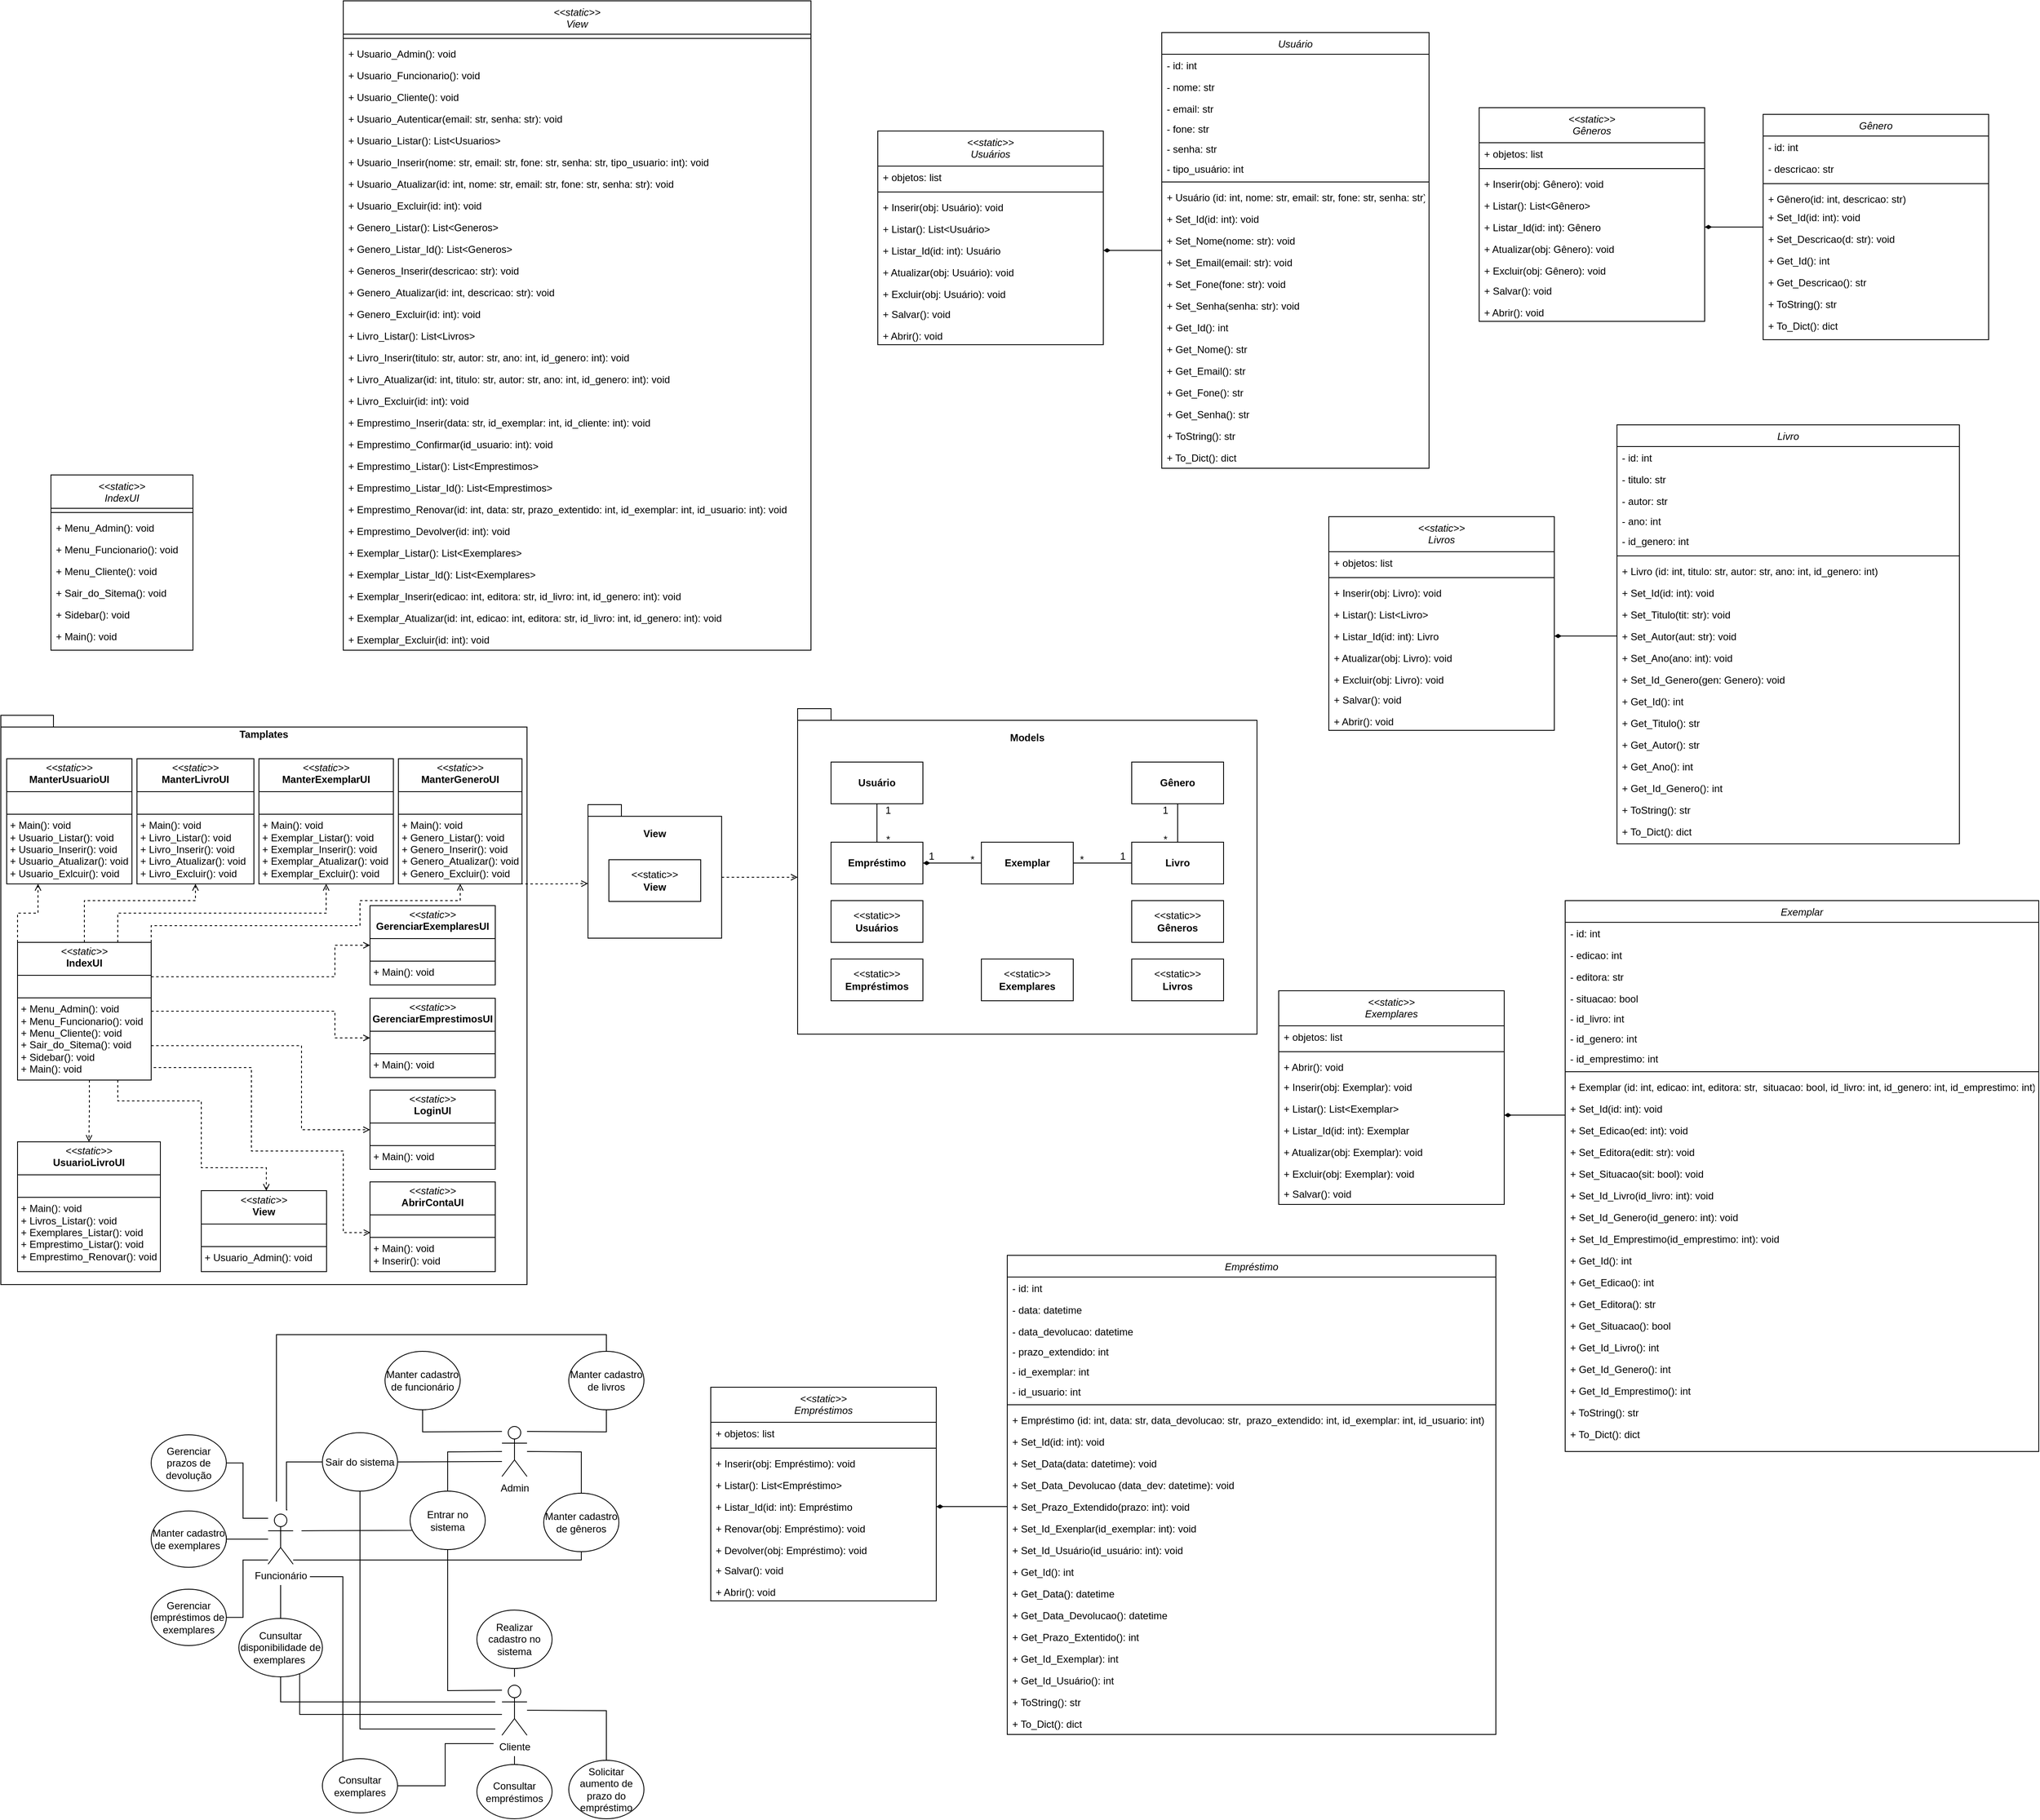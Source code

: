 <mxfile version="25.0.3">
  <diagram name="Página-1" id="3cEowCFVHvOc9PCuCaK-">
    <mxGraphModel dx="9197" dy="3925" grid="1" gridSize="10" guides="1" tooltips="1" connect="1" arrows="1" fold="1" page="1" pageScale="1" pageWidth="827" pageHeight="1169" math="0" shadow="0">
      <root>
        <mxCell id="0" />
        <mxCell id="1" parent="0" />
        <mxCell id="3AB0t5_sJRTs1TqdBcbe-1" value="Usuário" style="swimlane;fontStyle=2;align=center;verticalAlign=top;childLayout=stackLayout;horizontal=1;startSize=26;horizontalStack=0;resizeParent=1;resizeLast=0;collapsible=1;marginBottom=0;rounded=0;shadow=0;strokeWidth=1;" parent="1" vertex="1">
          <mxGeometry x="584" y="128" width="320" height="522" as="geometry">
            <mxRectangle x="230" y="140" width="160" height="26" as="alternateBounds" />
          </mxGeometry>
        </mxCell>
        <mxCell id="3AB0t5_sJRTs1TqdBcbe-2" value="- id: int" style="text;align=left;verticalAlign=top;spacingLeft=4;spacingRight=4;overflow=hidden;rotatable=0;points=[[0,0.5],[1,0.5]];portConstraint=eastwest;" parent="3AB0t5_sJRTs1TqdBcbe-1" vertex="1">
          <mxGeometry y="26" width="320" height="26" as="geometry" />
        </mxCell>
        <mxCell id="3AB0t5_sJRTs1TqdBcbe-3" value="- nome: str" style="text;align=left;verticalAlign=top;spacingLeft=4;spacingRight=4;overflow=hidden;rotatable=0;points=[[0,0.5],[1,0.5]];portConstraint=eastwest;rounded=0;shadow=0;html=0;" parent="3AB0t5_sJRTs1TqdBcbe-1" vertex="1">
          <mxGeometry y="52" width="320" height="26" as="geometry" />
        </mxCell>
        <mxCell id="3AB0t5_sJRTs1TqdBcbe-4" value="- email: str" style="text;align=left;verticalAlign=top;spacingLeft=4;spacingRight=4;overflow=hidden;rotatable=0;points=[[0,0.5],[1,0.5]];portConstraint=eastwest;rounded=0;shadow=0;html=0;" parent="3AB0t5_sJRTs1TqdBcbe-1" vertex="1">
          <mxGeometry y="78" width="320" height="24" as="geometry" />
        </mxCell>
        <mxCell id="3AB0t5_sJRTs1TqdBcbe-5" value="- fone: str" style="text;align=left;verticalAlign=top;spacingLeft=4;spacingRight=4;overflow=hidden;rotatable=0;points=[[0,0.5],[1,0.5]];portConstraint=eastwest;rounded=0;shadow=0;html=0;" parent="3AB0t5_sJRTs1TqdBcbe-1" vertex="1">
          <mxGeometry y="102" width="320" height="24" as="geometry" />
        </mxCell>
        <mxCell id="3AB0t5_sJRTs1TqdBcbe-6" value="- senha: str" style="text;align=left;verticalAlign=top;spacingLeft=4;spacingRight=4;overflow=hidden;rotatable=0;points=[[0,0.5],[1,0.5]];portConstraint=eastwest;rounded=0;shadow=0;html=0;" parent="3AB0t5_sJRTs1TqdBcbe-1" vertex="1">
          <mxGeometry y="126" width="320" height="24" as="geometry" />
        </mxCell>
        <mxCell id="RDJu3QqzxpKSYIwAovrP-16" value="- tipo_usuário: int" style="text;align=left;verticalAlign=top;spacingLeft=4;spacingRight=4;overflow=hidden;rotatable=0;points=[[0,0.5],[1,0.5]];portConstraint=eastwest;rounded=0;shadow=0;html=0;" parent="3AB0t5_sJRTs1TqdBcbe-1" vertex="1">
          <mxGeometry y="150" width="320" height="24" as="geometry" />
        </mxCell>
        <mxCell id="3AB0t5_sJRTs1TqdBcbe-7" value="" style="line;html=1;strokeWidth=1;align=left;verticalAlign=middle;spacingTop=-1;spacingLeft=3;spacingRight=3;rotatable=0;labelPosition=right;points=[];portConstraint=eastwest;" parent="3AB0t5_sJRTs1TqdBcbe-1" vertex="1">
          <mxGeometry y="174" width="320" height="10" as="geometry" />
        </mxCell>
        <mxCell id="3AB0t5_sJRTs1TqdBcbe-8" value="+ Usuário (id: int, nome: str, email: str, fone: str, senha: str)" style="text;align=left;verticalAlign=top;spacingLeft=4;spacingRight=4;overflow=hidden;rotatable=0;points=[[0,0.5],[1,0.5]];portConstraint=eastwest;" parent="3AB0t5_sJRTs1TqdBcbe-1" vertex="1">
          <mxGeometry y="184" width="320" height="26" as="geometry" />
        </mxCell>
        <mxCell id="3AB0t5_sJRTs1TqdBcbe-9" value="+ Set_Id(id: int): void" style="text;align=left;verticalAlign=top;spacingLeft=4;spacingRight=4;overflow=hidden;rotatable=0;points=[[0,0.5],[1,0.5]];portConstraint=eastwest;" parent="3AB0t5_sJRTs1TqdBcbe-1" vertex="1">
          <mxGeometry y="210" width="320" height="26" as="geometry" />
        </mxCell>
        <mxCell id="3AB0t5_sJRTs1TqdBcbe-10" value="+ Set_Nome(nome: str): void" style="text;align=left;verticalAlign=top;spacingLeft=4;spacingRight=4;overflow=hidden;rotatable=0;points=[[0,0.5],[1,0.5]];portConstraint=eastwest;" parent="3AB0t5_sJRTs1TqdBcbe-1" vertex="1">
          <mxGeometry y="236" width="320" height="26" as="geometry" />
        </mxCell>
        <mxCell id="3AB0t5_sJRTs1TqdBcbe-11" value="+ Set_Email(email: str): void" style="text;align=left;verticalAlign=top;spacingLeft=4;spacingRight=4;overflow=hidden;rotatable=0;points=[[0,0.5],[1,0.5]];portConstraint=eastwest;" parent="3AB0t5_sJRTs1TqdBcbe-1" vertex="1">
          <mxGeometry y="262" width="320" height="26" as="geometry" />
        </mxCell>
        <mxCell id="3AB0t5_sJRTs1TqdBcbe-12" value="+ Set_Fone(fone: str): void" style="text;align=left;verticalAlign=top;spacingLeft=4;spacingRight=4;overflow=hidden;rotatable=0;points=[[0,0.5],[1,0.5]];portConstraint=eastwest;" parent="3AB0t5_sJRTs1TqdBcbe-1" vertex="1">
          <mxGeometry y="288" width="320" height="26" as="geometry" />
        </mxCell>
        <mxCell id="3AB0t5_sJRTs1TqdBcbe-13" value="+ Set_Senha(senha: str): void" style="text;align=left;verticalAlign=top;spacingLeft=4;spacingRight=4;overflow=hidden;rotatable=0;points=[[0,0.5],[1,0.5]];portConstraint=eastwest;" parent="3AB0t5_sJRTs1TqdBcbe-1" vertex="1">
          <mxGeometry y="314" width="320" height="26" as="geometry" />
        </mxCell>
        <mxCell id="3AB0t5_sJRTs1TqdBcbe-14" value="+ Get_Id(): int" style="text;align=left;verticalAlign=top;spacingLeft=4;spacingRight=4;overflow=hidden;rotatable=0;points=[[0,0.5],[1,0.5]];portConstraint=eastwest;" parent="3AB0t5_sJRTs1TqdBcbe-1" vertex="1">
          <mxGeometry y="340" width="320" height="26" as="geometry" />
        </mxCell>
        <mxCell id="3AB0t5_sJRTs1TqdBcbe-15" value="+ Get_Nome(): str" style="text;align=left;verticalAlign=top;spacingLeft=4;spacingRight=4;overflow=hidden;rotatable=0;points=[[0,0.5],[1,0.5]];portConstraint=eastwest;" parent="3AB0t5_sJRTs1TqdBcbe-1" vertex="1">
          <mxGeometry y="366" width="320" height="26" as="geometry" />
        </mxCell>
        <mxCell id="3AB0t5_sJRTs1TqdBcbe-16" value="+ Get_Email(): str" style="text;align=left;verticalAlign=top;spacingLeft=4;spacingRight=4;overflow=hidden;rotatable=0;points=[[0,0.5],[1,0.5]];portConstraint=eastwest;" parent="3AB0t5_sJRTs1TqdBcbe-1" vertex="1">
          <mxGeometry y="392" width="320" height="26" as="geometry" />
        </mxCell>
        <mxCell id="3AB0t5_sJRTs1TqdBcbe-17" value="+ Get_Fone(): str" style="text;align=left;verticalAlign=top;spacingLeft=4;spacingRight=4;overflow=hidden;rotatable=0;points=[[0,0.5],[1,0.5]];portConstraint=eastwest;" parent="3AB0t5_sJRTs1TqdBcbe-1" vertex="1">
          <mxGeometry y="418" width="320" height="26" as="geometry" />
        </mxCell>
        <mxCell id="3AB0t5_sJRTs1TqdBcbe-18" value="+ Get_Senha(): str" style="text;align=left;verticalAlign=top;spacingLeft=4;spacingRight=4;overflow=hidden;rotatable=0;points=[[0,0.5],[1,0.5]];portConstraint=eastwest;" parent="3AB0t5_sJRTs1TqdBcbe-1" vertex="1">
          <mxGeometry y="444" width="320" height="26" as="geometry" />
        </mxCell>
        <mxCell id="3AB0t5_sJRTs1TqdBcbe-19" value="+ ToString(): str" style="text;align=left;verticalAlign=top;spacingLeft=4;spacingRight=4;overflow=hidden;rotatable=0;points=[[0,0.5],[1,0.5]];portConstraint=eastwest;" parent="3AB0t5_sJRTs1TqdBcbe-1" vertex="1">
          <mxGeometry y="470" width="320" height="26" as="geometry" />
        </mxCell>
        <mxCell id="3AB0t5_sJRTs1TqdBcbe-20" value="+ To_Dict(): dict" style="text;align=left;verticalAlign=top;spacingLeft=4;spacingRight=4;overflow=hidden;rotatable=0;points=[[0,0.5],[1,0.5]];portConstraint=eastwest;" parent="3AB0t5_sJRTs1TqdBcbe-1" vertex="1">
          <mxGeometry y="496" width="320" height="26" as="geometry" />
        </mxCell>
        <mxCell id="3AB0t5_sJRTs1TqdBcbe-21" value="&lt;&lt;static&gt;&gt;&#xa;Usuários" style="swimlane;fontStyle=2;align=center;verticalAlign=top;childLayout=stackLayout;horizontal=1;startSize=42;horizontalStack=0;resizeParent=1;resizeLast=0;collapsible=1;marginBottom=0;rounded=0;shadow=0;strokeWidth=1;" parent="1" vertex="1">
          <mxGeometry x="244" y="246" width="270" height="256" as="geometry">
            <mxRectangle x="230" y="140" width="160" height="26" as="alternateBounds" />
          </mxGeometry>
        </mxCell>
        <mxCell id="3AB0t5_sJRTs1TqdBcbe-22" value="+ objetos: list" style="text;align=left;verticalAlign=top;spacingLeft=4;spacingRight=4;overflow=hidden;rotatable=0;points=[[0,0.5],[1,0.5]];portConstraint=eastwest;" parent="3AB0t5_sJRTs1TqdBcbe-21" vertex="1">
          <mxGeometry y="42" width="270" height="26" as="geometry" />
        </mxCell>
        <mxCell id="3AB0t5_sJRTs1TqdBcbe-23" value="" style="line;html=1;strokeWidth=1;align=left;verticalAlign=middle;spacingTop=-1;spacingLeft=3;spacingRight=3;rotatable=0;labelPosition=right;points=[];portConstraint=eastwest;" parent="3AB0t5_sJRTs1TqdBcbe-21" vertex="1">
          <mxGeometry y="68" width="270" height="10" as="geometry" />
        </mxCell>
        <mxCell id="3AB0t5_sJRTs1TqdBcbe-24" value="+ Inserir(obj: Usuário): void" style="text;align=left;verticalAlign=top;spacingLeft=4;spacingRight=4;overflow=hidden;rotatable=0;points=[[0,0.5],[1,0.5]];portConstraint=eastwest;" parent="3AB0t5_sJRTs1TqdBcbe-21" vertex="1">
          <mxGeometry y="78" width="270" height="26" as="geometry" />
        </mxCell>
        <mxCell id="3AB0t5_sJRTs1TqdBcbe-25" value="+ Listar(): List&lt;Usuário&gt;" style="text;align=left;verticalAlign=top;spacingLeft=4;spacingRight=4;overflow=hidden;rotatable=0;points=[[0,0.5],[1,0.5]];portConstraint=eastwest;" parent="3AB0t5_sJRTs1TqdBcbe-21" vertex="1">
          <mxGeometry y="104" width="270" height="26" as="geometry" />
        </mxCell>
        <mxCell id="3AB0t5_sJRTs1TqdBcbe-26" value="+ Listar_Id(id: int): Usuário " style="text;align=left;verticalAlign=top;spacingLeft=4;spacingRight=4;overflow=hidden;rotatable=0;points=[[0,0.5],[1,0.5]];portConstraint=eastwest;" parent="3AB0t5_sJRTs1TqdBcbe-21" vertex="1">
          <mxGeometry y="130" width="270" height="26" as="geometry" />
        </mxCell>
        <mxCell id="3AB0t5_sJRTs1TqdBcbe-27" value="+ Atualizar(obj: Usuário): void" style="text;align=left;verticalAlign=top;spacingLeft=4;spacingRight=4;overflow=hidden;rotatable=0;points=[[0,0.5],[1,0.5]];portConstraint=eastwest;" parent="3AB0t5_sJRTs1TqdBcbe-21" vertex="1">
          <mxGeometry y="156" width="270" height="26" as="geometry" />
        </mxCell>
        <mxCell id="3AB0t5_sJRTs1TqdBcbe-28" value="+ Excluir(obj: Usuário): void" style="text;align=left;verticalAlign=top;spacingLeft=4;spacingRight=4;overflow=hidden;rotatable=0;points=[[0,0.5],[1,0.5]];portConstraint=eastwest;" parent="3AB0t5_sJRTs1TqdBcbe-21" vertex="1">
          <mxGeometry y="182" width="270" height="24" as="geometry" />
        </mxCell>
        <mxCell id="3AB0t5_sJRTs1TqdBcbe-29" value="+ Salvar(): void" style="text;align=left;verticalAlign=top;spacingLeft=4;spacingRight=4;overflow=hidden;rotatable=0;points=[[0,0.5],[1,0.5]];portConstraint=eastwest;" parent="3AB0t5_sJRTs1TqdBcbe-21" vertex="1">
          <mxGeometry y="206" width="270" height="26" as="geometry" />
        </mxCell>
        <mxCell id="3AB0t5_sJRTs1TqdBcbe-30" value="+ Abrir(): void" style="text;align=left;verticalAlign=top;spacingLeft=4;spacingRight=4;overflow=hidden;rotatable=0;points=[[0,0.5],[1,0.5]];portConstraint=eastwest;" parent="3AB0t5_sJRTs1TqdBcbe-21" vertex="1">
          <mxGeometry y="232" width="270" height="24" as="geometry" />
        </mxCell>
        <mxCell id="3AB0t5_sJRTs1TqdBcbe-31" style="edgeStyle=orthogonalEdgeStyle;rounded=0;orthogonalLoop=1;jettySize=auto;html=1;exitX=0;exitY=0.5;exitDx=0;exitDy=0;entryX=1;entryY=0.5;entryDx=0;entryDy=0;endArrow=diamondThin;endFill=1;" parent="1" source="3AB0t5_sJRTs1TqdBcbe-1" target="3AB0t5_sJRTs1TqdBcbe-26" edge="1">
          <mxGeometry relative="1" as="geometry" />
        </mxCell>
        <mxCell id="3AB0t5_sJRTs1TqdBcbe-32" value="Gênero" style="swimlane;fontStyle=2;align=center;verticalAlign=top;childLayout=stackLayout;horizontal=1;startSize=26;horizontalStack=0;resizeParent=1;resizeLast=0;collapsible=1;marginBottom=0;rounded=0;shadow=0;strokeWidth=1;" parent="1" vertex="1">
          <mxGeometry x="1304" y="226" width="270" height="270" as="geometry">
            <mxRectangle x="230" y="140" width="160" height="26" as="alternateBounds" />
          </mxGeometry>
        </mxCell>
        <mxCell id="3AB0t5_sJRTs1TqdBcbe-33" value="- id: int" style="text;align=left;verticalAlign=top;spacingLeft=4;spacingRight=4;overflow=hidden;rotatable=0;points=[[0,0.5],[1,0.5]];portConstraint=eastwest;" parent="3AB0t5_sJRTs1TqdBcbe-32" vertex="1">
          <mxGeometry y="26" width="270" height="26" as="geometry" />
        </mxCell>
        <mxCell id="3AB0t5_sJRTs1TqdBcbe-34" value="- descricao: str" style="text;align=left;verticalAlign=top;spacingLeft=4;spacingRight=4;overflow=hidden;rotatable=0;points=[[0,0.5],[1,0.5]];portConstraint=eastwest;rounded=0;shadow=0;html=0;" parent="3AB0t5_sJRTs1TqdBcbe-32" vertex="1">
          <mxGeometry y="52" width="270" height="26" as="geometry" />
        </mxCell>
        <mxCell id="3AB0t5_sJRTs1TqdBcbe-35" value="" style="line;html=1;strokeWidth=1;align=left;verticalAlign=middle;spacingTop=-1;spacingLeft=3;spacingRight=3;rotatable=0;labelPosition=right;points=[];portConstraint=eastwest;" parent="3AB0t5_sJRTs1TqdBcbe-32" vertex="1">
          <mxGeometry y="78" width="270" height="10" as="geometry" />
        </mxCell>
        <mxCell id="3AB0t5_sJRTs1TqdBcbe-36" value="+ Gênero(id: int, descricao: str)" style="text;align=left;verticalAlign=top;spacingLeft=4;spacingRight=4;overflow=hidden;rotatable=0;points=[[0,0.5],[1,0.5]];portConstraint=eastwest;" parent="3AB0t5_sJRTs1TqdBcbe-32" vertex="1">
          <mxGeometry y="88" width="270" height="22" as="geometry" />
        </mxCell>
        <mxCell id="3AB0t5_sJRTs1TqdBcbe-37" value="+ Set_Id(id: int): void" style="text;align=left;verticalAlign=top;spacingLeft=4;spacingRight=4;overflow=hidden;rotatable=0;points=[[0,0.5],[1,0.5]];portConstraint=eastwest;" parent="3AB0t5_sJRTs1TqdBcbe-32" vertex="1">
          <mxGeometry y="110" width="270" height="26" as="geometry" />
        </mxCell>
        <mxCell id="3AB0t5_sJRTs1TqdBcbe-38" value="+ Set_Descricao(d: str): void" style="text;align=left;verticalAlign=top;spacingLeft=4;spacingRight=4;overflow=hidden;rotatable=0;points=[[0,0.5],[1,0.5]];portConstraint=eastwest;" parent="3AB0t5_sJRTs1TqdBcbe-32" vertex="1">
          <mxGeometry y="136" width="270" height="26" as="geometry" />
        </mxCell>
        <mxCell id="3AB0t5_sJRTs1TqdBcbe-39" value="+ Get_Id(): int" style="text;align=left;verticalAlign=top;spacingLeft=4;spacingRight=4;overflow=hidden;rotatable=0;points=[[0,0.5],[1,0.5]];portConstraint=eastwest;" parent="3AB0t5_sJRTs1TqdBcbe-32" vertex="1">
          <mxGeometry y="162" width="270" height="26" as="geometry" />
        </mxCell>
        <mxCell id="3AB0t5_sJRTs1TqdBcbe-40" value="+ Get_Descricao(): str" style="text;align=left;verticalAlign=top;spacingLeft=4;spacingRight=4;overflow=hidden;rotatable=0;points=[[0,0.5],[1,0.5]];portConstraint=eastwest;" parent="3AB0t5_sJRTs1TqdBcbe-32" vertex="1">
          <mxGeometry y="188" width="270" height="26" as="geometry" />
        </mxCell>
        <mxCell id="3AB0t5_sJRTs1TqdBcbe-41" value="+ ToString(): str" style="text;align=left;verticalAlign=top;spacingLeft=4;spacingRight=4;overflow=hidden;rotatable=0;points=[[0,0.5],[1,0.5]];portConstraint=eastwest;" parent="3AB0t5_sJRTs1TqdBcbe-32" vertex="1">
          <mxGeometry y="214" width="270" height="26" as="geometry" />
        </mxCell>
        <mxCell id="3AB0t5_sJRTs1TqdBcbe-42" value="+ To_Dict(): dict" style="text;align=left;verticalAlign=top;spacingLeft=4;spacingRight=4;overflow=hidden;rotatable=0;points=[[0,0.5],[1,0.5]];portConstraint=eastwest;" parent="3AB0t5_sJRTs1TqdBcbe-32" vertex="1">
          <mxGeometry y="240" width="270" height="26" as="geometry" />
        </mxCell>
        <mxCell id="3AB0t5_sJRTs1TqdBcbe-43" value="&lt;&lt;static&gt;&gt;&#xa;Gêneros" style="swimlane;fontStyle=2;align=center;verticalAlign=top;childLayout=stackLayout;horizontal=1;startSize=42;horizontalStack=0;resizeParent=1;resizeLast=0;collapsible=1;marginBottom=0;rounded=0;shadow=0;strokeWidth=1;" parent="1" vertex="1">
          <mxGeometry x="964" y="218" width="270" height="256" as="geometry">
            <mxRectangle x="230" y="140" width="160" height="26" as="alternateBounds" />
          </mxGeometry>
        </mxCell>
        <mxCell id="3AB0t5_sJRTs1TqdBcbe-44" value="+ objetos: list" style="text;align=left;verticalAlign=top;spacingLeft=4;spacingRight=4;overflow=hidden;rotatable=0;points=[[0,0.5],[1,0.5]];portConstraint=eastwest;" parent="3AB0t5_sJRTs1TqdBcbe-43" vertex="1">
          <mxGeometry y="42" width="270" height="26" as="geometry" />
        </mxCell>
        <mxCell id="3AB0t5_sJRTs1TqdBcbe-45" value="" style="line;html=1;strokeWidth=1;align=left;verticalAlign=middle;spacingTop=-1;spacingLeft=3;spacingRight=3;rotatable=0;labelPosition=right;points=[];portConstraint=eastwest;" parent="3AB0t5_sJRTs1TqdBcbe-43" vertex="1">
          <mxGeometry y="68" width="270" height="10" as="geometry" />
        </mxCell>
        <mxCell id="3AB0t5_sJRTs1TqdBcbe-46" value="+ Inserir(obj: Gênero): void" style="text;align=left;verticalAlign=top;spacingLeft=4;spacingRight=4;overflow=hidden;rotatable=0;points=[[0,0.5],[1,0.5]];portConstraint=eastwest;" parent="3AB0t5_sJRTs1TqdBcbe-43" vertex="1">
          <mxGeometry y="78" width="270" height="26" as="geometry" />
        </mxCell>
        <mxCell id="3AB0t5_sJRTs1TqdBcbe-47" value="+ Listar(): List&lt;Gênero&gt;" style="text;align=left;verticalAlign=top;spacingLeft=4;spacingRight=4;overflow=hidden;rotatable=0;points=[[0,0.5],[1,0.5]];portConstraint=eastwest;" parent="3AB0t5_sJRTs1TqdBcbe-43" vertex="1">
          <mxGeometry y="104" width="270" height="26" as="geometry" />
        </mxCell>
        <mxCell id="3AB0t5_sJRTs1TqdBcbe-48" value="+ Listar_Id(id: int): Gênero" style="text;align=left;verticalAlign=top;spacingLeft=4;spacingRight=4;overflow=hidden;rotatable=0;points=[[0,0.5],[1,0.5]];portConstraint=eastwest;" parent="3AB0t5_sJRTs1TqdBcbe-43" vertex="1">
          <mxGeometry y="130" width="270" height="26" as="geometry" />
        </mxCell>
        <mxCell id="3AB0t5_sJRTs1TqdBcbe-49" value="+ Atualizar(obj: Gênero): void" style="text;align=left;verticalAlign=top;spacingLeft=4;spacingRight=4;overflow=hidden;rotatable=0;points=[[0,0.5],[1,0.5]];portConstraint=eastwest;" parent="3AB0t5_sJRTs1TqdBcbe-43" vertex="1">
          <mxGeometry y="156" width="270" height="26" as="geometry" />
        </mxCell>
        <mxCell id="3AB0t5_sJRTs1TqdBcbe-50" value="+ Excluir(obj: Gênero): void" style="text;align=left;verticalAlign=top;spacingLeft=4;spacingRight=4;overflow=hidden;rotatable=0;points=[[0,0.5],[1,0.5]];portConstraint=eastwest;" parent="3AB0t5_sJRTs1TqdBcbe-43" vertex="1">
          <mxGeometry y="182" width="270" height="24" as="geometry" />
        </mxCell>
        <mxCell id="3AB0t5_sJRTs1TqdBcbe-51" value="+ Salvar(): void" style="text;align=left;verticalAlign=top;spacingLeft=4;spacingRight=4;overflow=hidden;rotatable=0;points=[[0,0.5],[1,0.5]];portConstraint=eastwest;" parent="3AB0t5_sJRTs1TqdBcbe-43" vertex="1">
          <mxGeometry y="206" width="270" height="26" as="geometry" />
        </mxCell>
        <mxCell id="3AB0t5_sJRTs1TqdBcbe-52" value="+ Abrir(): void" style="text;align=left;verticalAlign=top;spacingLeft=4;spacingRight=4;overflow=hidden;rotatable=0;points=[[0,0.5],[1,0.5]];portConstraint=eastwest;" parent="3AB0t5_sJRTs1TqdBcbe-43" vertex="1">
          <mxGeometry y="232" width="270" height="24" as="geometry" />
        </mxCell>
        <mxCell id="3AB0t5_sJRTs1TqdBcbe-53" style="edgeStyle=orthogonalEdgeStyle;rounded=0;orthogonalLoop=1;jettySize=auto;html=1;exitX=0;exitY=0.5;exitDx=0;exitDy=0;entryX=1;entryY=0.5;entryDx=0;entryDy=0;endArrow=diamondThin;endFill=1;" parent="1" source="3AB0t5_sJRTs1TqdBcbe-32" target="3AB0t5_sJRTs1TqdBcbe-48" edge="1">
          <mxGeometry relative="1" as="geometry" />
        </mxCell>
        <mxCell id="3AB0t5_sJRTs1TqdBcbe-54" value="Livro" style="swimlane;fontStyle=2;align=center;verticalAlign=top;childLayout=stackLayout;horizontal=1;startSize=26;horizontalStack=0;resizeParent=1;resizeLast=0;collapsible=1;marginBottom=0;rounded=0;shadow=0;strokeWidth=1;" parent="1" vertex="1">
          <mxGeometry x="1129" y="598" width="410" height="502" as="geometry">
            <mxRectangle x="230" y="140" width="160" height="26" as="alternateBounds" />
          </mxGeometry>
        </mxCell>
        <mxCell id="SJzPHD_1Gn2At19BkOxS-2" value="- id: int" style="text;align=left;verticalAlign=top;spacingLeft=4;spacingRight=4;overflow=hidden;rotatable=0;points=[[0,0.5],[1,0.5]];portConstraint=eastwest;rounded=0;shadow=0;html=0;" vertex="1" parent="3AB0t5_sJRTs1TqdBcbe-54">
          <mxGeometry y="26" width="410" height="26" as="geometry" />
        </mxCell>
        <mxCell id="3AB0t5_sJRTs1TqdBcbe-56" value="- titulo: str" style="text;align=left;verticalAlign=top;spacingLeft=4;spacingRight=4;overflow=hidden;rotatable=0;points=[[0,0.5],[1,0.5]];portConstraint=eastwest;rounded=0;shadow=0;html=0;" parent="3AB0t5_sJRTs1TqdBcbe-54" vertex="1">
          <mxGeometry y="52" width="410" height="26" as="geometry" />
        </mxCell>
        <mxCell id="3AB0t5_sJRTs1TqdBcbe-57" value="- autor: str" style="text;align=left;verticalAlign=top;spacingLeft=4;spacingRight=4;overflow=hidden;rotatable=0;points=[[0,0.5],[1,0.5]];portConstraint=eastwest;rounded=0;shadow=0;html=0;" parent="3AB0t5_sJRTs1TqdBcbe-54" vertex="1">
          <mxGeometry y="78" width="410" height="24" as="geometry" />
        </mxCell>
        <mxCell id="3AB0t5_sJRTs1TqdBcbe-58" value="- ano: int" style="text;align=left;verticalAlign=top;spacingLeft=4;spacingRight=4;overflow=hidden;rotatable=0;points=[[0,0.5],[1,0.5]];portConstraint=eastwest;rounded=0;shadow=0;html=0;" parent="3AB0t5_sJRTs1TqdBcbe-54" vertex="1">
          <mxGeometry y="102" width="410" height="24" as="geometry" />
        </mxCell>
        <mxCell id="3AB0t5_sJRTs1TqdBcbe-55" value="- id_genero: int" style="text;align=left;verticalAlign=top;spacingLeft=4;spacingRight=4;overflow=hidden;rotatable=0;points=[[0,0.5],[1,0.5]];portConstraint=eastwest;" parent="3AB0t5_sJRTs1TqdBcbe-54" vertex="1">
          <mxGeometry y="126" width="410" height="26" as="geometry" />
        </mxCell>
        <mxCell id="3AB0t5_sJRTs1TqdBcbe-60" value="" style="line;html=1;strokeWidth=1;align=left;verticalAlign=middle;spacingTop=-1;spacingLeft=3;spacingRight=3;rotatable=0;labelPosition=right;points=[];portConstraint=eastwest;" parent="3AB0t5_sJRTs1TqdBcbe-54" vertex="1">
          <mxGeometry y="152" width="410" height="10" as="geometry" />
        </mxCell>
        <mxCell id="3AB0t5_sJRTs1TqdBcbe-61" value="+ Livro (id: int, titulo: str, autor: str, ano: int, id_genero: int)" style="text;align=left;verticalAlign=top;spacingLeft=4;spacingRight=4;overflow=hidden;rotatable=0;points=[[0,0.5],[1,0.5]];portConstraint=eastwest;" parent="3AB0t5_sJRTs1TqdBcbe-54" vertex="1">
          <mxGeometry y="162" width="410" height="26" as="geometry" />
        </mxCell>
        <mxCell id="SJzPHD_1Gn2At19BkOxS-3" value="+ Set_Id(id: int): void" style="text;align=left;verticalAlign=top;spacingLeft=4;spacingRight=4;overflow=hidden;rotatable=0;points=[[0,0.5],[1,0.5]];portConstraint=eastwest;" vertex="1" parent="3AB0t5_sJRTs1TqdBcbe-54">
          <mxGeometry y="188" width="410" height="26" as="geometry" />
        </mxCell>
        <mxCell id="3AB0t5_sJRTs1TqdBcbe-63" value="+ Set_Titulo(tit: str): void" style="text;align=left;verticalAlign=top;spacingLeft=4;spacingRight=4;overflow=hidden;rotatable=0;points=[[0,0.5],[1,0.5]];portConstraint=eastwest;" parent="3AB0t5_sJRTs1TqdBcbe-54" vertex="1">
          <mxGeometry y="214" width="410" height="26" as="geometry" />
        </mxCell>
        <mxCell id="3AB0t5_sJRTs1TqdBcbe-64" value="+ Set_Autor(aut: str): void" style="text;align=left;verticalAlign=top;spacingLeft=4;spacingRight=4;overflow=hidden;rotatable=0;points=[[0,0.5],[1,0.5]];portConstraint=eastwest;" parent="3AB0t5_sJRTs1TqdBcbe-54" vertex="1">
          <mxGeometry y="240" width="410" height="26" as="geometry" />
        </mxCell>
        <mxCell id="3AB0t5_sJRTs1TqdBcbe-65" value="+ Set_Ano(ano: int): void" style="text;align=left;verticalAlign=top;spacingLeft=4;spacingRight=4;overflow=hidden;rotatable=0;points=[[0,0.5],[1,0.5]];portConstraint=eastwest;" parent="3AB0t5_sJRTs1TqdBcbe-54" vertex="1">
          <mxGeometry y="266" width="410" height="26" as="geometry" />
        </mxCell>
        <mxCell id="3AB0t5_sJRTs1TqdBcbe-66" value="+ Set_Id_Genero(gen: Genero): void" style="text;align=left;verticalAlign=top;spacingLeft=4;spacingRight=4;overflow=hidden;rotatable=0;points=[[0,0.5],[1,0.5]];portConstraint=eastwest;" parent="3AB0t5_sJRTs1TqdBcbe-54" vertex="1">
          <mxGeometry y="292" width="410" height="26" as="geometry" />
        </mxCell>
        <mxCell id="3AB0t5_sJRTs1TqdBcbe-68" value="+ Get_Id(): int" style="text;align=left;verticalAlign=top;spacingLeft=4;spacingRight=4;overflow=hidden;rotatable=0;points=[[0,0.5],[1,0.5]];portConstraint=eastwest;" parent="3AB0t5_sJRTs1TqdBcbe-54" vertex="1">
          <mxGeometry y="318" width="410" height="26" as="geometry" />
        </mxCell>
        <mxCell id="SJzPHD_1Gn2At19BkOxS-4" value="+ Get_Titulo(): str" style="text;align=left;verticalAlign=top;spacingLeft=4;spacingRight=4;overflow=hidden;rotatable=0;points=[[0,0.5],[1,0.5]];portConstraint=eastwest;" vertex="1" parent="3AB0t5_sJRTs1TqdBcbe-54">
          <mxGeometry y="344" width="410" height="26" as="geometry" />
        </mxCell>
        <mxCell id="3AB0t5_sJRTs1TqdBcbe-69" value="+ Get_Autor(): str" style="text;align=left;verticalAlign=top;spacingLeft=4;spacingRight=4;overflow=hidden;rotatable=0;points=[[0,0.5],[1,0.5]];portConstraint=eastwest;" parent="3AB0t5_sJRTs1TqdBcbe-54" vertex="1">
          <mxGeometry y="370" width="410" height="26" as="geometry" />
        </mxCell>
        <mxCell id="3AB0t5_sJRTs1TqdBcbe-70" value="+ Get_Ano(): int" style="text;align=left;verticalAlign=top;spacingLeft=4;spacingRight=4;overflow=hidden;rotatable=0;points=[[0,0.5],[1,0.5]];portConstraint=eastwest;" parent="3AB0t5_sJRTs1TqdBcbe-54" vertex="1">
          <mxGeometry y="396" width="410" height="26" as="geometry" />
        </mxCell>
        <mxCell id="3AB0t5_sJRTs1TqdBcbe-71" value="+ Get_Id_Genero(): int" style="text;align=left;verticalAlign=top;spacingLeft=4;spacingRight=4;overflow=hidden;rotatable=0;points=[[0,0.5],[1,0.5]];portConstraint=eastwest;" parent="3AB0t5_sJRTs1TqdBcbe-54" vertex="1">
          <mxGeometry y="422" width="410" height="26" as="geometry" />
        </mxCell>
        <mxCell id="3AB0t5_sJRTs1TqdBcbe-72" value="+ ToString(): str" style="text;align=left;verticalAlign=top;spacingLeft=4;spacingRight=4;overflow=hidden;rotatable=0;points=[[0,0.5],[1,0.5]];portConstraint=eastwest;" parent="3AB0t5_sJRTs1TqdBcbe-54" vertex="1">
          <mxGeometry y="448" width="410" height="26" as="geometry" />
        </mxCell>
        <mxCell id="3AB0t5_sJRTs1TqdBcbe-73" value="+ To_Dict(): dict" style="text;align=left;verticalAlign=top;spacingLeft=4;spacingRight=4;overflow=hidden;rotatable=0;points=[[0,0.5],[1,0.5]];portConstraint=eastwest;" parent="3AB0t5_sJRTs1TqdBcbe-54" vertex="1">
          <mxGeometry y="474" width="410" height="26" as="geometry" />
        </mxCell>
        <mxCell id="3AB0t5_sJRTs1TqdBcbe-74" value="&lt;&lt;static&gt;&gt;&#xa;Livros" style="swimlane;fontStyle=2;align=center;verticalAlign=top;childLayout=stackLayout;horizontal=1;startSize=42;horizontalStack=0;resizeParent=1;resizeLast=0;collapsible=1;marginBottom=0;rounded=0;shadow=0;strokeWidth=1;" parent="1" vertex="1">
          <mxGeometry x="784" y="708" width="270" height="256" as="geometry">
            <mxRectangle x="230" y="140" width="160" height="26" as="alternateBounds" />
          </mxGeometry>
        </mxCell>
        <mxCell id="3AB0t5_sJRTs1TqdBcbe-75" value="+ objetos: list" style="text;align=left;verticalAlign=top;spacingLeft=4;spacingRight=4;overflow=hidden;rotatable=0;points=[[0,0.5],[1,0.5]];portConstraint=eastwest;" parent="3AB0t5_sJRTs1TqdBcbe-74" vertex="1">
          <mxGeometry y="42" width="270" height="26" as="geometry" />
        </mxCell>
        <mxCell id="3AB0t5_sJRTs1TqdBcbe-76" value="" style="line;html=1;strokeWidth=1;align=left;verticalAlign=middle;spacingTop=-1;spacingLeft=3;spacingRight=3;rotatable=0;labelPosition=right;points=[];portConstraint=eastwest;" parent="3AB0t5_sJRTs1TqdBcbe-74" vertex="1">
          <mxGeometry y="68" width="270" height="10" as="geometry" />
        </mxCell>
        <mxCell id="3AB0t5_sJRTs1TqdBcbe-77" value="+ Inserir(obj: Livro): void" style="text;align=left;verticalAlign=top;spacingLeft=4;spacingRight=4;overflow=hidden;rotatable=0;points=[[0,0.5],[1,0.5]];portConstraint=eastwest;" parent="3AB0t5_sJRTs1TqdBcbe-74" vertex="1">
          <mxGeometry y="78" width="270" height="26" as="geometry" />
        </mxCell>
        <mxCell id="3AB0t5_sJRTs1TqdBcbe-78" value="+ Listar(): List&lt;Livro&gt;" style="text;align=left;verticalAlign=top;spacingLeft=4;spacingRight=4;overflow=hidden;rotatable=0;points=[[0,0.5],[1,0.5]];portConstraint=eastwest;" parent="3AB0t5_sJRTs1TqdBcbe-74" vertex="1">
          <mxGeometry y="104" width="270" height="26" as="geometry" />
        </mxCell>
        <mxCell id="3AB0t5_sJRTs1TqdBcbe-79" value="+ Listar_Id(id: int): Livro " style="text;align=left;verticalAlign=top;spacingLeft=4;spacingRight=4;overflow=hidden;rotatable=0;points=[[0,0.5],[1,0.5]];portConstraint=eastwest;" parent="3AB0t5_sJRTs1TqdBcbe-74" vertex="1">
          <mxGeometry y="130" width="270" height="26" as="geometry" />
        </mxCell>
        <mxCell id="3AB0t5_sJRTs1TqdBcbe-80" value="+ Atualizar(obj: Livro): void" style="text;align=left;verticalAlign=top;spacingLeft=4;spacingRight=4;overflow=hidden;rotatable=0;points=[[0,0.5],[1,0.5]];portConstraint=eastwest;" parent="3AB0t5_sJRTs1TqdBcbe-74" vertex="1">
          <mxGeometry y="156" width="270" height="26" as="geometry" />
        </mxCell>
        <mxCell id="3AB0t5_sJRTs1TqdBcbe-81" value="+ Excluir(obj: Livro): void" style="text;align=left;verticalAlign=top;spacingLeft=4;spacingRight=4;overflow=hidden;rotatable=0;points=[[0,0.5],[1,0.5]];portConstraint=eastwest;" parent="3AB0t5_sJRTs1TqdBcbe-74" vertex="1">
          <mxGeometry y="182" width="270" height="24" as="geometry" />
        </mxCell>
        <mxCell id="3AB0t5_sJRTs1TqdBcbe-82" value="+ Salvar(): void" style="text;align=left;verticalAlign=top;spacingLeft=4;spacingRight=4;overflow=hidden;rotatable=0;points=[[0,0.5],[1,0.5]];portConstraint=eastwest;" parent="3AB0t5_sJRTs1TqdBcbe-74" vertex="1">
          <mxGeometry y="206" width="270" height="26" as="geometry" />
        </mxCell>
        <mxCell id="3AB0t5_sJRTs1TqdBcbe-83" value="+ Abrir(): void" style="text;align=left;verticalAlign=top;spacingLeft=4;spacingRight=4;overflow=hidden;rotatable=0;points=[[0,0.5],[1,0.5]];portConstraint=eastwest;" parent="3AB0t5_sJRTs1TqdBcbe-74" vertex="1">
          <mxGeometry y="232" width="270" height="24" as="geometry" />
        </mxCell>
        <mxCell id="3AB0t5_sJRTs1TqdBcbe-84" style="edgeStyle=orthogonalEdgeStyle;rounded=0;orthogonalLoop=1;jettySize=auto;html=1;exitX=0;exitY=0.5;exitDx=0;exitDy=0;entryX=1;entryY=0.5;entryDx=0;entryDy=0;endArrow=diamondThin;endFill=1;" parent="1" source="3AB0t5_sJRTs1TqdBcbe-64" target="3AB0t5_sJRTs1TqdBcbe-79" edge="1">
          <mxGeometry relative="1" as="geometry" />
        </mxCell>
        <mxCell id="3AB0t5_sJRTs1TqdBcbe-85" value="Empréstimo" style="swimlane;fontStyle=2;align=center;verticalAlign=top;childLayout=stackLayout;horizontal=1;startSize=26;horizontalStack=0;resizeParent=1;resizeLast=0;collapsible=1;marginBottom=0;rounded=0;shadow=0;strokeWidth=1;" parent="1" vertex="1">
          <mxGeometry x="399" y="1593" width="585" height="574" as="geometry">
            <mxRectangle x="230" y="140" width="160" height="26" as="alternateBounds" />
          </mxGeometry>
        </mxCell>
        <mxCell id="3AB0t5_sJRTs1TqdBcbe-86" value="- id: int" style="text;align=left;verticalAlign=top;spacingLeft=4;spacingRight=4;overflow=hidden;rotatable=0;points=[[0,0.5],[1,0.5]];portConstraint=eastwest;" parent="3AB0t5_sJRTs1TqdBcbe-85" vertex="1">
          <mxGeometry y="26" width="585" height="26" as="geometry" />
        </mxCell>
        <mxCell id="3AB0t5_sJRTs1TqdBcbe-87" value="- data: datetime" style="text;align=left;verticalAlign=top;spacingLeft=4;spacingRight=4;overflow=hidden;rotatable=0;points=[[0,0.5],[1,0.5]];portConstraint=eastwest;rounded=0;shadow=0;html=0;" parent="3AB0t5_sJRTs1TqdBcbe-85" vertex="1">
          <mxGeometry y="52" width="585" height="26" as="geometry" />
        </mxCell>
        <mxCell id="SJzPHD_1Gn2At19BkOxS-26" value="- data_devolucao: datetime" style="text;align=left;verticalAlign=top;spacingLeft=4;spacingRight=4;overflow=hidden;rotatable=0;points=[[0,0.5],[1,0.5]];portConstraint=eastwest;rounded=0;shadow=0;html=0;" vertex="1" parent="3AB0t5_sJRTs1TqdBcbe-85">
          <mxGeometry y="78" width="585" height="24" as="geometry" />
        </mxCell>
        <mxCell id="3AB0t5_sJRTs1TqdBcbe-88" value="- prazo_extendido: int" style="text;align=left;verticalAlign=top;spacingLeft=4;spacingRight=4;overflow=hidden;rotatable=0;points=[[0,0.5],[1,0.5]];portConstraint=eastwest;rounded=0;shadow=0;html=0;" parent="3AB0t5_sJRTs1TqdBcbe-85" vertex="1">
          <mxGeometry y="102" width="585" height="24" as="geometry" />
        </mxCell>
        <mxCell id="3AB0t5_sJRTs1TqdBcbe-89" value="- id_exemplar: int" style="text;align=left;verticalAlign=top;spacingLeft=4;spacingRight=4;overflow=hidden;rotatable=0;points=[[0,0.5],[1,0.5]];portConstraint=eastwest;rounded=0;shadow=0;html=0;" parent="3AB0t5_sJRTs1TqdBcbe-85" vertex="1">
          <mxGeometry y="126" width="585" height="24" as="geometry" />
        </mxCell>
        <mxCell id="3AB0t5_sJRTs1TqdBcbe-90" value="- id_usuario: int" style="text;align=left;verticalAlign=top;spacingLeft=4;spacingRight=4;overflow=hidden;rotatable=0;points=[[0,0.5],[1,0.5]];portConstraint=eastwest;rounded=0;shadow=0;html=0;" parent="3AB0t5_sJRTs1TqdBcbe-85" vertex="1">
          <mxGeometry y="150" width="585" height="24" as="geometry" />
        </mxCell>
        <mxCell id="3AB0t5_sJRTs1TqdBcbe-91" value="" style="line;html=1;strokeWidth=1;align=left;verticalAlign=middle;spacingTop=-1;spacingLeft=3;spacingRight=3;rotatable=0;labelPosition=right;points=[];portConstraint=eastwest;" parent="3AB0t5_sJRTs1TqdBcbe-85" vertex="1">
          <mxGeometry y="174" width="585" height="10" as="geometry" />
        </mxCell>
        <mxCell id="3AB0t5_sJRTs1TqdBcbe-92" value="+ Empréstimo (id: int, data: str, data_devolucao: str,  prazo_extendido: int, id_exemplar: int, id_usuario: int)" style="text;align=left;verticalAlign=top;spacingLeft=4;spacingRight=4;overflow=hidden;rotatable=0;points=[[0,0.5],[1,0.5]];portConstraint=eastwest;" parent="3AB0t5_sJRTs1TqdBcbe-85" vertex="1">
          <mxGeometry y="184" width="585" height="26" as="geometry" />
        </mxCell>
        <mxCell id="3AB0t5_sJRTs1TqdBcbe-93" value="+ Set_Id(id: int): void" style="text;align=left;verticalAlign=top;spacingLeft=4;spacingRight=4;overflow=hidden;rotatable=0;points=[[0,0.5],[1,0.5]];portConstraint=eastwest;" parent="3AB0t5_sJRTs1TqdBcbe-85" vertex="1">
          <mxGeometry y="210" width="585" height="26" as="geometry" />
        </mxCell>
        <mxCell id="3AB0t5_sJRTs1TqdBcbe-94" value="+ Set_Data(data: datetime): void" style="text;align=left;verticalAlign=top;spacingLeft=4;spacingRight=4;overflow=hidden;rotatable=0;points=[[0,0.5],[1,0.5]];portConstraint=eastwest;" parent="3AB0t5_sJRTs1TqdBcbe-85" vertex="1">
          <mxGeometry y="236" width="585" height="26" as="geometry" />
        </mxCell>
        <mxCell id="SJzPHD_1Gn2At19BkOxS-27" value="+ Set_Data_Devolucao (data_dev: datetime): void" style="text;align=left;verticalAlign=top;spacingLeft=4;spacingRight=4;overflow=hidden;rotatable=0;points=[[0,0.5],[1,0.5]];portConstraint=eastwest;" vertex="1" parent="3AB0t5_sJRTs1TqdBcbe-85">
          <mxGeometry y="262" width="585" height="26" as="geometry" />
        </mxCell>
        <mxCell id="3AB0t5_sJRTs1TqdBcbe-95" value="+ Set_Prazo_Extendido(prazo: int): void" style="text;align=left;verticalAlign=top;spacingLeft=4;spacingRight=4;overflow=hidden;rotatable=0;points=[[0,0.5],[1,0.5]];portConstraint=eastwest;" parent="3AB0t5_sJRTs1TqdBcbe-85" vertex="1">
          <mxGeometry y="288" width="585" height="26" as="geometry" />
        </mxCell>
        <mxCell id="3AB0t5_sJRTs1TqdBcbe-96" value="+ Set_Id_Exenplar(id_exemplar: int): void" style="text;align=left;verticalAlign=top;spacingLeft=4;spacingRight=4;overflow=hidden;rotatable=0;points=[[0,0.5],[1,0.5]];portConstraint=eastwest;" parent="3AB0t5_sJRTs1TqdBcbe-85" vertex="1">
          <mxGeometry y="314" width="585" height="26" as="geometry" />
        </mxCell>
        <mxCell id="3AB0t5_sJRTs1TqdBcbe-97" value="+ Set_Id_Usuário(id_usuário: int): void" style="text;align=left;verticalAlign=top;spacingLeft=4;spacingRight=4;overflow=hidden;rotatable=0;points=[[0,0.5],[1,0.5]];portConstraint=eastwest;" parent="3AB0t5_sJRTs1TqdBcbe-85" vertex="1">
          <mxGeometry y="340" width="585" height="26" as="geometry" />
        </mxCell>
        <mxCell id="3AB0t5_sJRTs1TqdBcbe-98" value="+ Get_Id(): int" style="text;align=left;verticalAlign=top;spacingLeft=4;spacingRight=4;overflow=hidden;rotatable=0;points=[[0,0.5],[1,0.5]];portConstraint=eastwest;" parent="3AB0t5_sJRTs1TqdBcbe-85" vertex="1">
          <mxGeometry y="366" width="585" height="26" as="geometry" />
        </mxCell>
        <mxCell id="3AB0t5_sJRTs1TqdBcbe-99" value="+ Get_Data(): datetime" style="text;align=left;verticalAlign=top;spacingLeft=4;spacingRight=4;overflow=hidden;rotatable=0;points=[[0,0.5],[1,0.5]];portConstraint=eastwest;" parent="3AB0t5_sJRTs1TqdBcbe-85" vertex="1">
          <mxGeometry y="392" width="585" height="26" as="geometry" />
        </mxCell>
        <mxCell id="SJzPHD_1Gn2At19BkOxS-28" value="+ Get_Data_Devolucao(): datetime" style="text;align=left;verticalAlign=top;spacingLeft=4;spacingRight=4;overflow=hidden;rotatable=0;points=[[0,0.5],[1,0.5]];portConstraint=eastwest;" vertex="1" parent="3AB0t5_sJRTs1TqdBcbe-85">
          <mxGeometry y="418" width="585" height="26" as="geometry" />
        </mxCell>
        <mxCell id="3AB0t5_sJRTs1TqdBcbe-100" value="+ Get_Prazo_Extentido(): int" style="text;align=left;verticalAlign=top;spacingLeft=4;spacingRight=4;overflow=hidden;rotatable=0;points=[[0,0.5],[1,0.5]];portConstraint=eastwest;" parent="3AB0t5_sJRTs1TqdBcbe-85" vertex="1">
          <mxGeometry y="444" width="585" height="26" as="geometry" />
        </mxCell>
        <mxCell id="3AB0t5_sJRTs1TqdBcbe-101" value="+ Get_Id_Exemplar): int" style="text;align=left;verticalAlign=top;spacingLeft=4;spacingRight=4;overflow=hidden;rotatable=0;points=[[0,0.5],[1,0.5]];portConstraint=eastwest;" parent="3AB0t5_sJRTs1TqdBcbe-85" vertex="1">
          <mxGeometry y="470" width="585" height="26" as="geometry" />
        </mxCell>
        <mxCell id="3AB0t5_sJRTs1TqdBcbe-102" value="+ Get_Id_Usuário(): int" style="text;align=left;verticalAlign=top;spacingLeft=4;spacingRight=4;overflow=hidden;rotatable=0;points=[[0,0.5],[1,0.5]];portConstraint=eastwest;" parent="3AB0t5_sJRTs1TqdBcbe-85" vertex="1">
          <mxGeometry y="496" width="585" height="26" as="geometry" />
        </mxCell>
        <mxCell id="3AB0t5_sJRTs1TqdBcbe-103" value="+ ToString(): str" style="text;align=left;verticalAlign=top;spacingLeft=4;spacingRight=4;overflow=hidden;rotatable=0;points=[[0,0.5],[1,0.5]];portConstraint=eastwest;" parent="3AB0t5_sJRTs1TqdBcbe-85" vertex="1">
          <mxGeometry y="522" width="585" height="26" as="geometry" />
        </mxCell>
        <mxCell id="3AB0t5_sJRTs1TqdBcbe-104" value="+ To_Dict(): dict" style="text;align=left;verticalAlign=top;spacingLeft=4;spacingRight=4;overflow=hidden;rotatable=0;points=[[0,0.5],[1,0.5]];portConstraint=eastwest;" parent="3AB0t5_sJRTs1TqdBcbe-85" vertex="1">
          <mxGeometry y="548" width="585" height="26" as="geometry" />
        </mxCell>
        <mxCell id="3AB0t5_sJRTs1TqdBcbe-105" value="&lt;&lt;static&gt;&gt;&#xa;Empréstimos" style="swimlane;fontStyle=2;align=center;verticalAlign=top;childLayout=stackLayout;horizontal=1;startSize=42;horizontalStack=0;resizeParent=1;resizeLast=0;collapsible=1;marginBottom=0;rounded=0;shadow=0;strokeWidth=1;" parent="1" vertex="1">
          <mxGeometry x="44" y="1751" width="270" height="256" as="geometry">
            <mxRectangle x="230" y="140" width="160" height="26" as="alternateBounds" />
          </mxGeometry>
        </mxCell>
        <mxCell id="3AB0t5_sJRTs1TqdBcbe-106" value="+ objetos: list" style="text;align=left;verticalAlign=top;spacingLeft=4;spacingRight=4;overflow=hidden;rotatable=0;points=[[0,0.5],[1,0.5]];portConstraint=eastwest;" parent="3AB0t5_sJRTs1TqdBcbe-105" vertex="1">
          <mxGeometry y="42" width="270" height="26" as="geometry" />
        </mxCell>
        <mxCell id="3AB0t5_sJRTs1TqdBcbe-107" value="" style="line;html=1;strokeWidth=1;align=left;verticalAlign=middle;spacingTop=-1;spacingLeft=3;spacingRight=3;rotatable=0;labelPosition=right;points=[];portConstraint=eastwest;" parent="3AB0t5_sJRTs1TqdBcbe-105" vertex="1">
          <mxGeometry y="68" width="270" height="10" as="geometry" />
        </mxCell>
        <mxCell id="3AB0t5_sJRTs1TqdBcbe-108" value="+ Inserir(obj: Empréstimo): void" style="text;align=left;verticalAlign=top;spacingLeft=4;spacingRight=4;overflow=hidden;rotatable=0;points=[[0,0.5],[1,0.5]];portConstraint=eastwest;" parent="3AB0t5_sJRTs1TqdBcbe-105" vertex="1">
          <mxGeometry y="78" width="270" height="26" as="geometry" />
        </mxCell>
        <mxCell id="3AB0t5_sJRTs1TqdBcbe-109" value="+ Listar(): List&lt;Empréstimo&gt;" style="text;align=left;verticalAlign=top;spacingLeft=4;spacingRight=4;overflow=hidden;rotatable=0;points=[[0,0.5],[1,0.5]];portConstraint=eastwest;" parent="3AB0t5_sJRTs1TqdBcbe-105" vertex="1">
          <mxGeometry y="104" width="270" height="26" as="geometry" />
        </mxCell>
        <mxCell id="3AB0t5_sJRTs1TqdBcbe-110" value="+ Listar_Id(id: int): Empréstimo" style="text;align=left;verticalAlign=top;spacingLeft=4;spacingRight=4;overflow=hidden;rotatable=0;points=[[0,0.5],[1,0.5]];portConstraint=eastwest;" parent="3AB0t5_sJRTs1TqdBcbe-105" vertex="1">
          <mxGeometry y="130" width="270" height="26" as="geometry" />
        </mxCell>
        <mxCell id="3AB0t5_sJRTs1TqdBcbe-111" value="+ Renovar(obj: Empréstimo): void" style="text;align=left;verticalAlign=top;spacingLeft=4;spacingRight=4;overflow=hidden;rotatable=0;points=[[0,0.5],[1,0.5]];portConstraint=eastwest;" parent="3AB0t5_sJRTs1TqdBcbe-105" vertex="1">
          <mxGeometry y="156" width="270" height="26" as="geometry" />
        </mxCell>
        <mxCell id="3AB0t5_sJRTs1TqdBcbe-112" value="+ Devolver(obj: Empréstimo): void" style="text;align=left;verticalAlign=top;spacingLeft=4;spacingRight=4;overflow=hidden;rotatable=0;points=[[0,0.5],[1,0.5]];portConstraint=eastwest;" parent="3AB0t5_sJRTs1TqdBcbe-105" vertex="1">
          <mxGeometry y="182" width="270" height="24" as="geometry" />
        </mxCell>
        <mxCell id="3AB0t5_sJRTs1TqdBcbe-113" value="+ Salvar(): void" style="text;align=left;verticalAlign=top;spacingLeft=4;spacingRight=4;overflow=hidden;rotatable=0;points=[[0,0.5],[1,0.5]];portConstraint=eastwest;" parent="3AB0t5_sJRTs1TqdBcbe-105" vertex="1">
          <mxGeometry y="206" width="270" height="26" as="geometry" />
        </mxCell>
        <mxCell id="3AB0t5_sJRTs1TqdBcbe-114" value="+ Abrir(): void" style="text;align=left;verticalAlign=top;spacingLeft=4;spacingRight=4;overflow=hidden;rotatable=0;points=[[0,0.5],[1,0.5]];portConstraint=eastwest;" parent="3AB0t5_sJRTs1TqdBcbe-105" vertex="1">
          <mxGeometry y="232" width="270" height="24" as="geometry" />
        </mxCell>
        <mxCell id="3AB0t5_sJRTs1TqdBcbe-115" style="edgeStyle=orthogonalEdgeStyle;rounded=0;orthogonalLoop=1;jettySize=auto;html=1;exitX=0;exitY=0.5;exitDx=0;exitDy=0;entryX=1;entryY=0.5;entryDx=0;entryDy=0;endArrow=diamondThin;endFill=1;" parent="1" source="3AB0t5_sJRTs1TqdBcbe-95" target="3AB0t5_sJRTs1TqdBcbe-110" edge="1">
          <mxGeometry relative="1" as="geometry" />
        </mxCell>
        <mxCell id="3AB0t5_sJRTs1TqdBcbe-118" value="Exemplar" style="swimlane;fontStyle=2;align=center;verticalAlign=top;childLayout=stackLayout;horizontal=1;startSize=26;horizontalStack=0;resizeParent=1;resizeLast=0;collapsible=1;marginBottom=0;rounded=0;shadow=0;strokeWidth=1;" parent="1" vertex="1">
          <mxGeometry x="1067" y="1168" width="567" height="660" as="geometry">
            <mxRectangle x="230" y="140" width="160" height="26" as="alternateBounds" />
          </mxGeometry>
        </mxCell>
        <mxCell id="3AB0t5_sJRTs1TqdBcbe-119" value="- id: int" style="text;align=left;verticalAlign=top;spacingLeft=4;spacingRight=4;overflow=hidden;rotatable=0;points=[[0,0.5],[1,0.5]];portConstraint=eastwest;" parent="3AB0t5_sJRTs1TqdBcbe-118" vertex="1">
          <mxGeometry y="26" width="567" height="26" as="geometry" />
        </mxCell>
        <mxCell id="3AB0t5_sJRTs1TqdBcbe-120" value="- edicao: int" style="text;align=left;verticalAlign=top;spacingLeft=4;spacingRight=4;overflow=hidden;rotatable=0;points=[[0,0.5],[1,0.5]];portConstraint=eastwest;rounded=0;shadow=0;html=0;" parent="3AB0t5_sJRTs1TqdBcbe-118" vertex="1">
          <mxGeometry y="52" width="567" height="26" as="geometry" />
        </mxCell>
        <mxCell id="SJzPHD_1Gn2At19BkOxS-18" value="- editora: str" style="text;align=left;verticalAlign=top;spacingLeft=4;spacingRight=4;overflow=hidden;rotatable=0;points=[[0,0.5],[1,0.5]];portConstraint=eastwest;rounded=0;shadow=0;html=0;" vertex="1" parent="3AB0t5_sJRTs1TqdBcbe-118">
          <mxGeometry y="78" width="567" height="26" as="geometry" />
        </mxCell>
        <mxCell id="3AB0t5_sJRTs1TqdBcbe-121" value="- situacao: bool" style="text;align=left;verticalAlign=top;spacingLeft=4;spacingRight=4;overflow=hidden;rotatable=0;points=[[0,0.5],[1,0.5]];portConstraint=eastwest;rounded=0;shadow=0;html=0;" parent="3AB0t5_sJRTs1TqdBcbe-118" vertex="1">
          <mxGeometry y="104" width="567" height="24" as="geometry" />
        </mxCell>
        <mxCell id="3AB0t5_sJRTs1TqdBcbe-123" value="- id_livro: int" style="text;align=left;verticalAlign=top;spacingLeft=4;spacingRight=4;overflow=hidden;rotatable=0;points=[[0,0.5],[1,0.5]];portConstraint=eastwest;rounded=0;shadow=0;html=0;" parent="3AB0t5_sJRTs1TqdBcbe-118" vertex="1">
          <mxGeometry y="128" width="567" height="24" as="geometry" />
        </mxCell>
        <mxCell id="SJzPHD_1Gn2At19BkOxS-15" value="- id_genero: int" style="text;align=left;verticalAlign=top;spacingLeft=4;spacingRight=4;overflow=hidden;rotatable=0;points=[[0,0.5],[1,0.5]];portConstraint=eastwest;rounded=0;shadow=0;html=0;" vertex="1" parent="3AB0t5_sJRTs1TqdBcbe-118">
          <mxGeometry y="152" width="567" height="24" as="geometry" />
        </mxCell>
        <mxCell id="SJzPHD_1Gn2At19BkOxS-5" value="- id_emprestimo: int" style="text;align=left;verticalAlign=top;spacingLeft=4;spacingRight=4;overflow=hidden;rotatable=0;points=[[0,0.5],[1,0.5]];portConstraint=eastwest;rounded=0;shadow=0;html=0;" vertex="1" parent="3AB0t5_sJRTs1TqdBcbe-118">
          <mxGeometry y="176" width="567" height="24" as="geometry" />
        </mxCell>
        <mxCell id="3AB0t5_sJRTs1TqdBcbe-124" value="" style="line;html=1;strokeWidth=1;align=left;verticalAlign=middle;spacingTop=-1;spacingLeft=3;spacingRight=3;rotatable=0;labelPosition=right;points=[];portConstraint=eastwest;" parent="3AB0t5_sJRTs1TqdBcbe-118" vertex="1">
          <mxGeometry y="200" width="567" height="10" as="geometry" />
        </mxCell>
        <mxCell id="3AB0t5_sJRTs1TqdBcbe-125" value="+ Exemplar (id: int, edicao: int, editora: str,  situacao: bool, id_livro: int, id_genero: int, id_emprestimo: int)" style="text;align=left;verticalAlign=top;spacingLeft=4;spacingRight=4;overflow=hidden;rotatable=0;points=[[0,0.5],[1,0.5]];portConstraint=eastwest;" parent="3AB0t5_sJRTs1TqdBcbe-118" vertex="1">
          <mxGeometry y="210" width="567" height="26" as="geometry" />
        </mxCell>
        <mxCell id="3AB0t5_sJRTs1TqdBcbe-126" value="+ Set_Id(id: int): void" style="text;align=left;verticalAlign=top;spacingLeft=4;spacingRight=4;overflow=hidden;rotatable=0;points=[[0,0.5],[1,0.5]];portConstraint=eastwest;" parent="3AB0t5_sJRTs1TqdBcbe-118" vertex="1">
          <mxGeometry y="236" width="567" height="26" as="geometry" />
        </mxCell>
        <mxCell id="3AB0t5_sJRTs1TqdBcbe-127" value="+ Set_Edicao(ed: int): void" style="text;align=left;verticalAlign=top;spacingLeft=4;spacingRight=4;overflow=hidden;rotatable=0;points=[[0,0.5],[1,0.5]];portConstraint=eastwest;" parent="3AB0t5_sJRTs1TqdBcbe-118" vertex="1">
          <mxGeometry y="262" width="567" height="26" as="geometry" />
        </mxCell>
        <mxCell id="SJzPHD_1Gn2At19BkOxS-19" value="+ Set_Editora(edit: str): void" style="text;align=left;verticalAlign=top;spacingLeft=4;spacingRight=4;overflow=hidden;rotatable=0;points=[[0,0.5],[1,0.5]];portConstraint=eastwest;" vertex="1" parent="3AB0t5_sJRTs1TqdBcbe-118">
          <mxGeometry y="288" width="567" height="26" as="geometry" />
        </mxCell>
        <mxCell id="3AB0t5_sJRTs1TqdBcbe-128" value="+ Set_Situacao(sit: bool): void" style="text;align=left;verticalAlign=top;spacingLeft=4;spacingRight=4;overflow=hidden;rotatable=0;points=[[0,0.5],[1,0.5]];portConstraint=eastwest;" parent="3AB0t5_sJRTs1TqdBcbe-118" vertex="1">
          <mxGeometry y="314" width="567" height="26" as="geometry" />
        </mxCell>
        <mxCell id="3AB0t5_sJRTs1TqdBcbe-129" value="+ Set_Id_Livro(id_livro: int): void" style="text;align=left;verticalAlign=top;spacingLeft=4;spacingRight=4;overflow=hidden;rotatable=0;points=[[0,0.5],[1,0.5]];portConstraint=eastwest;" parent="3AB0t5_sJRTs1TqdBcbe-118" vertex="1">
          <mxGeometry y="340" width="567" height="26" as="geometry" />
        </mxCell>
        <mxCell id="SJzPHD_1Gn2At19BkOxS-16" value="+ Set_Id_Genero(id_genero: int): void" style="text;align=left;verticalAlign=top;spacingLeft=4;spacingRight=4;overflow=hidden;rotatable=0;points=[[0,0.5],[1,0.5]];portConstraint=eastwest;" vertex="1" parent="3AB0t5_sJRTs1TqdBcbe-118">
          <mxGeometry y="366" width="567" height="26" as="geometry" />
        </mxCell>
        <mxCell id="3AB0t5_sJRTs1TqdBcbe-130" value="+ Set_Id_Emprestimo(id_emprestimo: int): void" style="text;align=left;verticalAlign=top;spacingLeft=4;spacingRight=4;overflow=hidden;rotatable=0;points=[[0,0.5],[1,0.5]];portConstraint=eastwest;" parent="3AB0t5_sJRTs1TqdBcbe-118" vertex="1">
          <mxGeometry y="392" width="567" height="26" as="geometry" />
        </mxCell>
        <mxCell id="3AB0t5_sJRTs1TqdBcbe-131" value="+ Get_Id(): int" style="text;align=left;verticalAlign=top;spacingLeft=4;spacingRight=4;overflow=hidden;rotatable=0;points=[[0,0.5],[1,0.5]];portConstraint=eastwest;" parent="3AB0t5_sJRTs1TqdBcbe-118" vertex="1">
          <mxGeometry y="418" width="567" height="26" as="geometry" />
        </mxCell>
        <mxCell id="3AB0t5_sJRTs1TqdBcbe-132" value="+ Get_Edicao(): int" style="text;align=left;verticalAlign=top;spacingLeft=4;spacingRight=4;overflow=hidden;rotatable=0;points=[[0,0.5],[1,0.5]];portConstraint=eastwest;" parent="3AB0t5_sJRTs1TqdBcbe-118" vertex="1">
          <mxGeometry y="444" width="567" height="26" as="geometry" />
        </mxCell>
        <mxCell id="SJzPHD_1Gn2At19BkOxS-20" value="+ Get_Editora(): str" style="text;align=left;verticalAlign=top;spacingLeft=4;spacingRight=4;overflow=hidden;rotatable=0;points=[[0,0.5],[1,0.5]];portConstraint=eastwest;" vertex="1" parent="3AB0t5_sJRTs1TqdBcbe-118">
          <mxGeometry y="470" width="567" height="26" as="geometry" />
        </mxCell>
        <mxCell id="3AB0t5_sJRTs1TqdBcbe-133" value="+ Get_Situacao(): bool" style="text;align=left;verticalAlign=top;spacingLeft=4;spacingRight=4;overflow=hidden;rotatable=0;points=[[0,0.5],[1,0.5]];portConstraint=eastwest;" parent="3AB0t5_sJRTs1TqdBcbe-118" vertex="1">
          <mxGeometry y="496" width="567" height="26" as="geometry" />
        </mxCell>
        <mxCell id="SJzPHD_1Gn2At19BkOxS-7" value="+ Get_Id_Livro(): int" style="text;align=left;verticalAlign=top;spacingLeft=4;spacingRight=4;overflow=hidden;rotatable=0;points=[[0,0.5],[1,0.5]];portConstraint=eastwest;" vertex="1" parent="3AB0t5_sJRTs1TqdBcbe-118">
          <mxGeometry y="522" width="567" height="26" as="geometry" />
        </mxCell>
        <mxCell id="SJzPHD_1Gn2At19BkOxS-17" value="+ Get_Id_Genero(): int" style="text;align=left;verticalAlign=top;spacingLeft=4;spacingRight=4;overflow=hidden;rotatable=0;points=[[0,0.5],[1,0.5]];portConstraint=eastwest;" vertex="1" parent="3AB0t5_sJRTs1TqdBcbe-118">
          <mxGeometry y="548" width="567" height="26" as="geometry" />
        </mxCell>
        <mxCell id="3AB0t5_sJRTs1TqdBcbe-135" value="+ Get_Id_Emprestimo(): int" style="text;align=left;verticalAlign=top;spacingLeft=4;spacingRight=4;overflow=hidden;rotatable=0;points=[[0,0.5],[1,0.5]];portConstraint=eastwest;" parent="3AB0t5_sJRTs1TqdBcbe-118" vertex="1">
          <mxGeometry y="574" width="567" height="26" as="geometry" />
        </mxCell>
        <mxCell id="3AB0t5_sJRTs1TqdBcbe-136" value="+ ToString(): str" style="text;align=left;verticalAlign=top;spacingLeft=4;spacingRight=4;overflow=hidden;rotatable=0;points=[[0,0.5],[1,0.5]];portConstraint=eastwest;" parent="3AB0t5_sJRTs1TqdBcbe-118" vertex="1">
          <mxGeometry y="600" width="567" height="26" as="geometry" />
        </mxCell>
        <mxCell id="3AB0t5_sJRTs1TqdBcbe-137" value="+ To_Dict(): dict" style="text;align=left;verticalAlign=top;spacingLeft=4;spacingRight=4;overflow=hidden;rotatable=0;points=[[0,0.5],[1,0.5]];portConstraint=eastwest;" parent="3AB0t5_sJRTs1TqdBcbe-118" vertex="1">
          <mxGeometry y="626" width="567" height="26" as="geometry" />
        </mxCell>
        <mxCell id="3AB0t5_sJRTs1TqdBcbe-138" value="&lt;&lt;static&gt;&gt;&#xa;Exemplares" style="swimlane;fontStyle=2;align=center;verticalAlign=top;childLayout=stackLayout;horizontal=1;startSize=42;horizontalStack=0;resizeParent=1;resizeLast=0;collapsible=1;marginBottom=0;rounded=0;shadow=0;strokeWidth=1;" parent="1" vertex="1">
          <mxGeometry x="724" y="1276" width="270" height="256" as="geometry">
            <mxRectangle x="230" y="140" width="160" height="26" as="alternateBounds" />
          </mxGeometry>
        </mxCell>
        <mxCell id="3AB0t5_sJRTs1TqdBcbe-139" value="+ objetos: list" style="text;align=left;verticalAlign=top;spacingLeft=4;spacingRight=4;overflow=hidden;rotatable=0;points=[[0,0.5],[1,0.5]];portConstraint=eastwest;" parent="3AB0t5_sJRTs1TqdBcbe-138" vertex="1">
          <mxGeometry y="42" width="270" height="26" as="geometry" />
        </mxCell>
        <mxCell id="3AB0t5_sJRTs1TqdBcbe-140" value="" style="line;html=1;strokeWidth=1;align=left;verticalAlign=middle;spacingTop=-1;spacingLeft=3;spacingRight=3;rotatable=0;labelPosition=right;points=[];portConstraint=eastwest;" parent="3AB0t5_sJRTs1TqdBcbe-138" vertex="1">
          <mxGeometry y="68" width="270" height="10" as="geometry" />
        </mxCell>
        <mxCell id="3AB0t5_sJRTs1TqdBcbe-141" value="+ Abrir(): void" style="text;align=left;verticalAlign=top;spacingLeft=4;spacingRight=4;overflow=hidden;rotatable=0;points=[[0,0.5],[1,0.5]];portConstraint=eastwest;" parent="3AB0t5_sJRTs1TqdBcbe-138" vertex="1">
          <mxGeometry y="78" width="270" height="24" as="geometry" />
        </mxCell>
        <mxCell id="3AB0t5_sJRTs1TqdBcbe-142" value="+ Inserir(obj: Exemplar): void" style="text;align=left;verticalAlign=top;spacingLeft=4;spacingRight=4;overflow=hidden;rotatable=0;points=[[0,0.5],[1,0.5]];portConstraint=eastwest;" parent="3AB0t5_sJRTs1TqdBcbe-138" vertex="1">
          <mxGeometry y="102" width="270" height="26" as="geometry" />
        </mxCell>
        <mxCell id="3AB0t5_sJRTs1TqdBcbe-143" value="+ Listar(): List&lt;Exemplar&gt;" style="text;align=left;verticalAlign=top;spacingLeft=4;spacingRight=4;overflow=hidden;rotatable=0;points=[[0,0.5],[1,0.5]];portConstraint=eastwest;" parent="3AB0t5_sJRTs1TqdBcbe-138" vertex="1">
          <mxGeometry y="128" width="270" height="26" as="geometry" />
        </mxCell>
        <mxCell id="3AB0t5_sJRTs1TqdBcbe-144" value="+ Listar_Id(id: int): Exemplar" style="text;align=left;verticalAlign=top;spacingLeft=4;spacingRight=4;overflow=hidden;rotatable=0;points=[[0,0.5],[1,0.5]];portConstraint=eastwest;" parent="3AB0t5_sJRTs1TqdBcbe-138" vertex="1">
          <mxGeometry y="154" width="270" height="26" as="geometry" />
        </mxCell>
        <mxCell id="3AB0t5_sJRTs1TqdBcbe-145" value="+ Atualizar(obj: Exemplar): void" style="text;align=left;verticalAlign=top;spacingLeft=4;spacingRight=4;overflow=hidden;rotatable=0;points=[[0,0.5],[1,0.5]];portConstraint=eastwest;" parent="3AB0t5_sJRTs1TqdBcbe-138" vertex="1">
          <mxGeometry y="180" width="270" height="26" as="geometry" />
        </mxCell>
        <mxCell id="3AB0t5_sJRTs1TqdBcbe-146" value="+ Excluir(obj: Exemplar): void" style="text;align=left;verticalAlign=top;spacingLeft=4;spacingRight=4;overflow=hidden;rotatable=0;points=[[0,0.5],[1,0.5]];portConstraint=eastwest;" parent="3AB0t5_sJRTs1TqdBcbe-138" vertex="1">
          <mxGeometry y="206" width="270" height="24" as="geometry" />
        </mxCell>
        <mxCell id="3AB0t5_sJRTs1TqdBcbe-147" value="+ Salvar(): void" style="text;align=left;verticalAlign=top;spacingLeft=4;spacingRight=4;overflow=hidden;rotatable=0;points=[[0,0.5],[1,0.5]];portConstraint=eastwest;" parent="3AB0t5_sJRTs1TqdBcbe-138" vertex="1">
          <mxGeometry y="230" width="270" height="26" as="geometry" />
        </mxCell>
        <mxCell id="3AB0t5_sJRTs1TqdBcbe-148" style="edgeStyle=orthogonalEdgeStyle;rounded=0;orthogonalLoop=1;jettySize=auto;html=1;endArrow=diamondThin;endFill=1;" parent="1" edge="1">
          <mxGeometry relative="1" as="geometry">
            <mxPoint x="994" y="1425" as="targetPoint" />
            <Array as="points">
              <mxPoint x="1067" y="1425" />
            </Array>
            <mxPoint x="1067" y="1425" as="sourcePoint" />
          </mxGeometry>
        </mxCell>
        <mxCell id="3AB0t5_sJRTs1TqdBcbe-149" value="&lt;&lt;static&gt;&gt;&#xa;View" style="swimlane;fontStyle=2;align=center;verticalAlign=top;childLayout=stackLayout;horizontal=1;startSize=40;horizontalStack=0;resizeParent=1;resizeLast=0;collapsible=1;marginBottom=0;rounded=0;shadow=0;strokeWidth=1;" parent="1" vertex="1">
          <mxGeometry x="-396" y="90" width="560" height="778" as="geometry">
            <mxRectangle x="230" y="140" width="160" height="26" as="alternateBounds" />
          </mxGeometry>
        </mxCell>
        <mxCell id="3AB0t5_sJRTs1TqdBcbe-150" value="" style="line;html=1;strokeWidth=1;align=left;verticalAlign=middle;spacingTop=-1;spacingLeft=3;spacingRight=3;rotatable=0;labelPosition=right;points=[];portConstraint=eastwest;" parent="3AB0t5_sJRTs1TqdBcbe-149" vertex="1">
          <mxGeometry y="40" width="560" height="10" as="geometry" />
        </mxCell>
        <mxCell id="3AB0t5_sJRTs1TqdBcbe-151" value="+ Usuario_Admin(): void" style="text;align=left;verticalAlign=top;spacingLeft=4;spacingRight=4;overflow=hidden;rotatable=0;points=[[0,0.5],[1,0.5]];portConstraint=eastwest;" parent="3AB0t5_sJRTs1TqdBcbe-149" vertex="1">
          <mxGeometry y="50" width="560" height="26" as="geometry" />
        </mxCell>
        <mxCell id="SJzPHD_1Gn2At19BkOxS-9" value="+ Usuario_Funcionario(): void" style="text;align=left;verticalAlign=top;spacingLeft=4;spacingRight=4;overflow=hidden;rotatable=0;points=[[0,0.5],[1,0.5]];portConstraint=eastwest;" vertex="1" parent="3AB0t5_sJRTs1TqdBcbe-149">
          <mxGeometry y="76" width="560" height="26" as="geometry" />
        </mxCell>
        <mxCell id="SJzPHD_1Gn2At19BkOxS-14" value="+ Usuario_Cliente(): void" style="text;align=left;verticalAlign=top;spacingLeft=4;spacingRight=4;overflow=hidden;rotatable=0;points=[[0,0.5],[1,0.5]];portConstraint=eastwest;" vertex="1" parent="3AB0t5_sJRTs1TqdBcbe-149">
          <mxGeometry y="102" width="560" height="26" as="geometry" />
        </mxCell>
        <mxCell id="3AB0t5_sJRTs1TqdBcbe-152" value="+ Usuario_Autenticar(email: str, senha: str): void" style="text;align=left;verticalAlign=top;spacingLeft=4;spacingRight=4;overflow=hidden;rotatable=0;points=[[0,0.5],[1,0.5]];portConstraint=eastwest;" parent="3AB0t5_sJRTs1TqdBcbe-149" vertex="1">
          <mxGeometry y="128" width="560" height="26" as="geometry" />
        </mxCell>
        <mxCell id="3AB0t5_sJRTs1TqdBcbe-153" value="+ Usuario_Listar(): List&lt;Usuarios&gt;" style="text;align=left;verticalAlign=top;spacingLeft=4;spacingRight=4;overflow=hidden;rotatable=0;points=[[0,0.5],[1,0.5]];portConstraint=eastwest;" parent="3AB0t5_sJRTs1TqdBcbe-149" vertex="1">
          <mxGeometry y="154" width="560" height="26" as="geometry" />
        </mxCell>
        <mxCell id="3AB0t5_sJRTs1TqdBcbe-154" value="+ Usuario_Inserir(nome: str, email: str, fone: str, senha: str, tipo_usuario: int): void" style="text;align=left;verticalAlign=top;spacingLeft=4;spacingRight=4;overflow=hidden;rotatable=0;points=[[0,0.5],[1,0.5]];portConstraint=eastwest;" parent="3AB0t5_sJRTs1TqdBcbe-149" vertex="1">
          <mxGeometry y="180" width="560" height="26" as="geometry" />
        </mxCell>
        <mxCell id="3AB0t5_sJRTs1TqdBcbe-155" value="+ Usuario_Atualizar(id: int, nome: str, email: str, fone: str, senha: str): void" style="text;align=left;verticalAlign=top;spacingLeft=4;spacingRight=4;overflow=hidden;rotatable=0;points=[[0,0.5],[1,0.5]];portConstraint=eastwest;" parent="3AB0t5_sJRTs1TqdBcbe-149" vertex="1">
          <mxGeometry y="206" width="560" height="26" as="geometry" />
        </mxCell>
        <mxCell id="3AB0t5_sJRTs1TqdBcbe-156" value="+ Usuario_Excluir(id: int): void" style="text;align=left;verticalAlign=top;spacingLeft=4;spacingRight=4;overflow=hidden;rotatable=0;points=[[0,0.5],[1,0.5]];portConstraint=eastwest;" parent="3AB0t5_sJRTs1TqdBcbe-149" vertex="1">
          <mxGeometry y="232" width="560" height="26" as="geometry" />
        </mxCell>
        <mxCell id="3AB0t5_sJRTs1TqdBcbe-157" value="+ Genero_Listar(): List&lt;Generos&gt;" style="text;align=left;verticalAlign=top;spacingLeft=4;spacingRight=4;overflow=hidden;rotatable=0;points=[[0,0.5],[1,0.5]];portConstraint=eastwest;" parent="3AB0t5_sJRTs1TqdBcbe-149" vertex="1">
          <mxGeometry y="258" width="560" height="26" as="geometry" />
        </mxCell>
        <mxCell id="3AB0t5_sJRTs1TqdBcbe-158" value="+ Genero_Listar_Id(): List&lt;Generos&gt;" style="text;align=left;verticalAlign=top;spacingLeft=4;spacingRight=4;overflow=hidden;rotatable=0;points=[[0,0.5],[1,0.5]];portConstraint=eastwest;" parent="3AB0t5_sJRTs1TqdBcbe-149" vertex="1">
          <mxGeometry y="284" width="560" height="26" as="geometry" />
        </mxCell>
        <mxCell id="3AB0t5_sJRTs1TqdBcbe-159" value="+ Generos_Inserir(descricao: str): void" style="text;align=left;verticalAlign=top;spacingLeft=4;spacingRight=4;overflow=hidden;rotatable=0;points=[[0,0.5],[1,0.5]];portConstraint=eastwest;" parent="3AB0t5_sJRTs1TqdBcbe-149" vertex="1">
          <mxGeometry y="310" width="560" height="26" as="geometry" />
        </mxCell>
        <mxCell id="3AB0t5_sJRTs1TqdBcbe-160" value="+ Genero_Atualizar(id: int, descricao: str): void" style="text;align=left;verticalAlign=top;spacingLeft=4;spacingRight=4;overflow=hidden;rotatable=0;points=[[0,0.5],[1,0.5]];portConstraint=eastwest;" parent="3AB0t5_sJRTs1TqdBcbe-149" vertex="1">
          <mxGeometry y="336" width="560" height="26" as="geometry" />
        </mxCell>
        <mxCell id="3AB0t5_sJRTs1TqdBcbe-161" value="+ Genero_Excluir(id: int): void" style="text;align=left;verticalAlign=top;spacingLeft=4;spacingRight=4;overflow=hidden;rotatable=0;points=[[0,0.5],[1,0.5]];portConstraint=eastwest;" parent="3AB0t5_sJRTs1TqdBcbe-149" vertex="1">
          <mxGeometry y="362" width="560" height="26" as="geometry" />
        </mxCell>
        <mxCell id="3AB0t5_sJRTs1TqdBcbe-162" value="+ Livro_Listar(): List&lt;Livros&gt;" style="text;align=left;verticalAlign=top;spacingLeft=4;spacingRight=4;overflow=hidden;rotatable=0;points=[[0,0.5],[1,0.5]];portConstraint=eastwest;" parent="3AB0t5_sJRTs1TqdBcbe-149" vertex="1">
          <mxGeometry y="388" width="560" height="26" as="geometry" />
        </mxCell>
        <mxCell id="3AB0t5_sJRTs1TqdBcbe-163" value="+ Livro_Inserir(titulo: str, autor: str, ano: int, id_genero: int): void" style="text;align=left;verticalAlign=top;spacingLeft=4;spacingRight=4;overflow=hidden;rotatable=0;points=[[0,0.5],[1,0.5]];portConstraint=eastwest;" parent="3AB0t5_sJRTs1TqdBcbe-149" vertex="1">
          <mxGeometry y="414" width="560" height="26" as="geometry" />
        </mxCell>
        <mxCell id="3AB0t5_sJRTs1TqdBcbe-164" value="+ Livro_Atualizar(id: int, titulo: str, autor: str, ano: int, id_genero: int): void" style="text;align=left;verticalAlign=top;spacingLeft=4;spacingRight=4;overflow=hidden;rotatable=0;points=[[0,0.5],[1,0.5]];portConstraint=eastwest;" parent="3AB0t5_sJRTs1TqdBcbe-149" vertex="1">
          <mxGeometry y="440" width="560" height="26" as="geometry" />
        </mxCell>
        <mxCell id="3AB0t5_sJRTs1TqdBcbe-165" value="+ Livro_Excluir(id: int): void" style="text;align=left;verticalAlign=top;spacingLeft=4;spacingRight=4;overflow=hidden;rotatable=0;points=[[0,0.5],[1,0.5]];portConstraint=eastwest;" parent="3AB0t5_sJRTs1TqdBcbe-149" vertex="1">
          <mxGeometry y="466" width="560" height="26" as="geometry" />
        </mxCell>
        <mxCell id="3AB0t5_sJRTs1TqdBcbe-167" value="+ Emprestimo_Inserir(data: str, id_exemplar: int, id_cliente: int): void" style="text;align=left;verticalAlign=top;spacingLeft=4;spacingRight=4;overflow=hidden;rotatable=0;points=[[0,0.5],[1,0.5]];portConstraint=eastwest;" parent="3AB0t5_sJRTs1TqdBcbe-149" vertex="1">
          <mxGeometry y="492" width="560" height="26" as="geometry" />
        </mxCell>
        <mxCell id="3AB0t5_sJRTs1TqdBcbe-168" value="+ Emprestimo_Confirmar(id_usuario: int): void" style="text;align=left;verticalAlign=top;spacingLeft=4;spacingRight=4;overflow=hidden;rotatable=0;points=[[0,0.5],[1,0.5]];portConstraint=eastwest;" parent="3AB0t5_sJRTs1TqdBcbe-149" vertex="1">
          <mxGeometry y="518" width="560" height="26" as="geometry" />
        </mxCell>
        <mxCell id="3AB0t5_sJRTs1TqdBcbe-169" value="+ Emprestimo_Listar(): List&lt;Emprestimos&gt;" style="text;align=left;verticalAlign=top;spacingLeft=4;spacingRight=4;overflow=hidden;rotatable=0;points=[[0,0.5],[1,0.5]];portConstraint=eastwest;" parent="3AB0t5_sJRTs1TqdBcbe-149" vertex="1">
          <mxGeometry y="544" width="560" height="26" as="geometry" />
        </mxCell>
        <mxCell id="3AB0t5_sJRTs1TqdBcbe-170" value="+ Emprestimo_Listar_Id(): List&lt;Emprestimos&gt;" style="text;align=left;verticalAlign=top;spacingLeft=4;spacingRight=4;overflow=hidden;rotatable=0;points=[[0,0.5],[1,0.5]];portConstraint=eastwest;" parent="3AB0t5_sJRTs1TqdBcbe-149" vertex="1">
          <mxGeometry y="570" width="560" height="26" as="geometry" />
        </mxCell>
        <mxCell id="3AB0t5_sJRTs1TqdBcbe-171" value="+ Emprestimo_Renovar(id: int, data: str, prazo_extentido: int, id_exemplar: int, id_usuario: int): void" style="text;align=left;verticalAlign=top;spacingLeft=4;spacingRight=4;overflow=hidden;rotatable=0;points=[[0,0.5],[1,0.5]];portConstraint=eastwest;" parent="3AB0t5_sJRTs1TqdBcbe-149" vertex="1">
          <mxGeometry y="596" width="560" height="26" as="geometry" />
        </mxCell>
        <mxCell id="3AB0t5_sJRTs1TqdBcbe-172" value="+ Emprestimo_Devolver(id: int): void" style="text;align=left;verticalAlign=top;spacingLeft=4;spacingRight=4;overflow=hidden;rotatable=0;points=[[0,0.5],[1,0.5]];portConstraint=eastwest;" parent="3AB0t5_sJRTs1TqdBcbe-149" vertex="1">
          <mxGeometry y="622" width="560" height="26" as="geometry" />
        </mxCell>
        <mxCell id="3AB0t5_sJRTs1TqdBcbe-173" value="+ Exemplar_Listar(): List&lt;Exemplares&gt;" style="text;align=left;verticalAlign=top;spacingLeft=4;spacingRight=4;overflow=hidden;rotatable=0;points=[[0,0.5],[1,0.5]];portConstraint=eastwest;" parent="3AB0t5_sJRTs1TqdBcbe-149" vertex="1">
          <mxGeometry y="648" width="560" height="26" as="geometry" />
        </mxCell>
        <mxCell id="3AB0t5_sJRTs1TqdBcbe-174" value="+ Exemplar_Listar_Id(): List&lt;Exemplares&gt;" style="text;align=left;verticalAlign=top;spacingLeft=4;spacingRight=4;overflow=hidden;rotatable=0;points=[[0,0.5],[1,0.5]];portConstraint=eastwest;" parent="3AB0t5_sJRTs1TqdBcbe-149" vertex="1">
          <mxGeometry y="674" width="560" height="26" as="geometry" />
        </mxCell>
        <mxCell id="3AB0t5_sJRTs1TqdBcbe-175" value="+ Exemplar_Inserir(edicao: int, editora: str, id_livro: int, id_genero: int): void" style="text;align=left;verticalAlign=top;spacingLeft=4;spacingRight=4;overflow=hidden;rotatable=0;points=[[0,0.5],[1,0.5]];portConstraint=eastwest;" parent="3AB0t5_sJRTs1TqdBcbe-149" vertex="1">
          <mxGeometry y="700" width="560" height="26" as="geometry" />
        </mxCell>
        <mxCell id="3AB0t5_sJRTs1TqdBcbe-176" value="+ Exemplar_Atualizar(id: int, edicao: int, editora: str, id_livro: int, id_genero: int): void" style="text;align=left;verticalAlign=top;spacingLeft=4;spacingRight=4;overflow=hidden;rotatable=0;points=[[0,0.5],[1,0.5]];portConstraint=eastwest;" parent="3AB0t5_sJRTs1TqdBcbe-149" vertex="1">
          <mxGeometry y="726" width="560" height="26" as="geometry" />
        </mxCell>
        <mxCell id="3AB0t5_sJRTs1TqdBcbe-177" value="+ Exemplar_Excluir(id: int): void" style="text;align=left;verticalAlign=top;spacingLeft=4;spacingRight=4;overflow=hidden;rotatable=0;points=[[0,0.5],[1,0.5]];portConstraint=eastwest;" parent="3AB0t5_sJRTs1TqdBcbe-149" vertex="1">
          <mxGeometry y="752" width="560" height="26" as="geometry" />
        </mxCell>
        <mxCell id="3AB0t5_sJRTs1TqdBcbe-178" value="Models&lt;div&gt;&lt;br&gt;&lt;/div&gt;&lt;div&gt;&lt;br&gt;&lt;/div&gt;&lt;div&gt;&lt;br&gt;&lt;/div&gt;&lt;div&gt;&lt;br&gt;&lt;/div&gt;&lt;div&gt;&lt;br&gt;&lt;/div&gt;&lt;div&gt;&lt;br&gt;&lt;/div&gt;&lt;div&gt;&lt;br&gt;&lt;/div&gt;&lt;div&gt;&lt;br&gt;&lt;/div&gt;&lt;div&gt;&lt;br&gt;&lt;/div&gt;&lt;div&gt;&lt;br&gt;&lt;/div&gt;&lt;div&gt;&lt;br&gt;&lt;/div&gt;&lt;div&gt;&lt;br&gt;&lt;/div&gt;&lt;div&gt;&lt;br&gt;&lt;/div&gt;&lt;div&gt;&lt;br&gt;&lt;/div&gt;&lt;div&gt;&lt;br&gt;&lt;/div&gt;&lt;div&gt;&lt;br&gt;&lt;/div&gt;&lt;div&gt;&lt;br&gt;&lt;/div&gt;&lt;div&gt;&lt;br&gt;&lt;div&gt;&lt;br&gt;&lt;/div&gt;&lt;div&gt;&lt;br&gt;&lt;/div&gt;&lt;div&gt;&lt;br&gt;&lt;/div&gt;&lt;div&gt;&lt;br&gt;&lt;/div&gt;&lt;div&gt;&lt;br&gt;&lt;/div&gt;&lt;/div&gt;" style="shape=folder;fontStyle=1;spacingTop=10;tabWidth=40;tabHeight=14;tabPosition=left;html=1;whiteSpace=wrap;" parent="1" vertex="1">
          <mxGeometry x="148" y="938" width="550" height="390" as="geometry" />
        </mxCell>
        <mxCell id="3AB0t5_sJRTs1TqdBcbe-179" value="&lt;b&gt;Usuário&lt;/b&gt;" style="html=1;whiteSpace=wrap;" parent="1" vertex="1">
          <mxGeometry x="188" y="1002" width="110" height="50" as="geometry" />
        </mxCell>
        <mxCell id="3AB0t5_sJRTs1TqdBcbe-180" style="edgeStyle=orthogonalEdgeStyle;rounded=0;orthogonalLoop=1;jettySize=auto;html=1;exitX=0.5;exitY=1;exitDx=0;exitDy=0;endArrow=baseDash;endFill=0;" parent="1" source="3AB0t5_sJRTs1TqdBcbe-181" target="3AB0t5_sJRTs1TqdBcbe-183" edge="1">
          <mxGeometry relative="1" as="geometry" />
        </mxCell>
        <mxCell id="3AB0t5_sJRTs1TqdBcbe-181" value="&lt;b&gt;Gênero&lt;/b&gt;" style="html=1;whiteSpace=wrap;" parent="1" vertex="1">
          <mxGeometry x="548" y="1002" width="110" height="50" as="geometry" />
        </mxCell>
        <mxCell id="3AB0t5_sJRTs1TqdBcbe-182" style="edgeStyle=orthogonalEdgeStyle;rounded=0;orthogonalLoop=1;jettySize=auto;html=1;exitX=0;exitY=0.5;exitDx=0;exitDy=0;endArrow=baseDash;endFill=0;" parent="1" source="3AB0t5_sJRTs1TqdBcbe-183" target="3AB0t5_sJRTs1TqdBcbe-185" edge="1">
          <mxGeometry relative="1" as="geometry" />
        </mxCell>
        <mxCell id="3AB0t5_sJRTs1TqdBcbe-183" value="&lt;b&gt;Livro&lt;/b&gt;" style="html=1;whiteSpace=wrap;" parent="1" vertex="1">
          <mxGeometry x="548" y="1098" width="110" height="50" as="geometry" />
        </mxCell>
        <mxCell id="3AB0t5_sJRTs1TqdBcbe-184" style="edgeStyle=orthogonalEdgeStyle;rounded=0;orthogonalLoop=1;jettySize=auto;html=1;exitX=0;exitY=0.5;exitDx=0;exitDy=0;entryX=1;entryY=0.5;entryDx=0;entryDy=0;endArrow=diamondThin;endFill=1;" parent="1" source="3AB0t5_sJRTs1TqdBcbe-185" target="3AB0t5_sJRTs1TqdBcbe-187" edge="1">
          <mxGeometry relative="1" as="geometry" />
        </mxCell>
        <mxCell id="3AB0t5_sJRTs1TqdBcbe-185" value="&lt;b&gt;Exemplar&lt;/b&gt;" style="html=1;whiteSpace=wrap;" parent="1" vertex="1">
          <mxGeometry x="368" y="1098" width="110" height="50" as="geometry" />
        </mxCell>
        <mxCell id="3AB0t5_sJRTs1TqdBcbe-186" style="edgeStyle=orthogonalEdgeStyle;rounded=0;orthogonalLoop=1;jettySize=auto;html=1;exitX=0.5;exitY=0;exitDx=0;exitDy=0;entryX=0.5;entryY=1;entryDx=0;entryDy=0;endArrow=baseDash;endFill=0;" parent="1" source="3AB0t5_sJRTs1TqdBcbe-187" target="3AB0t5_sJRTs1TqdBcbe-179" edge="1">
          <mxGeometry relative="1" as="geometry" />
        </mxCell>
        <mxCell id="3AB0t5_sJRTs1TqdBcbe-187" value="&lt;b&gt;Empréstimo&lt;/b&gt;" style="html=1;whiteSpace=wrap;" parent="1" vertex="1">
          <mxGeometry x="188" y="1098" width="110" height="50" as="geometry" />
        </mxCell>
        <mxCell id="3AB0t5_sJRTs1TqdBcbe-188" value="1" style="text;html=1;align=center;verticalAlign=middle;whiteSpace=wrap;rounded=0;" parent="1" vertex="1">
          <mxGeometry x="578" y="1053" width="21" height="14" as="geometry" />
        </mxCell>
        <mxCell id="3AB0t5_sJRTs1TqdBcbe-189" value="*" style="text;html=1;align=center;verticalAlign=middle;whiteSpace=wrap;rounded=0;" parent="1" vertex="1">
          <mxGeometry x="578" y="1088" width="21" height="14" as="geometry" />
        </mxCell>
        <mxCell id="3AB0t5_sJRTs1TqdBcbe-190" value="1" style="text;html=1;align=center;verticalAlign=middle;whiteSpace=wrap;rounded=0;" parent="1" vertex="1">
          <mxGeometry x="527" y="1108" width="21" height="14" as="geometry" />
        </mxCell>
        <mxCell id="3AB0t5_sJRTs1TqdBcbe-191" value="*" style="text;html=1;align=center;verticalAlign=middle;whiteSpace=wrap;rounded=0;" parent="1" vertex="1">
          <mxGeometry x="478" y="1112" width="21" height="14" as="geometry" />
        </mxCell>
        <mxCell id="3AB0t5_sJRTs1TqdBcbe-192" value="*" style="text;html=1;align=center;verticalAlign=middle;whiteSpace=wrap;rounded=0;" parent="1" vertex="1">
          <mxGeometry x="347" y="1112" width="21" height="14" as="geometry" />
        </mxCell>
        <mxCell id="3AB0t5_sJRTs1TqdBcbe-193" value="*" style="text;html=1;align=center;verticalAlign=middle;whiteSpace=wrap;rounded=0;" parent="1" vertex="1">
          <mxGeometry x="246" y="1088" width="21" height="14" as="geometry" />
        </mxCell>
        <mxCell id="3AB0t5_sJRTs1TqdBcbe-194" value="1" style="text;html=1;align=center;verticalAlign=middle;whiteSpace=wrap;rounded=0;" parent="1" vertex="1">
          <mxGeometry x="298" y="1108" width="21" height="14" as="geometry" />
        </mxCell>
        <mxCell id="3AB0t5_sJRTs1TqdBcbe-195" value="1" style="text;html=1;align=center;verticalAlign=middle;whiteSpace=wrap;rounded=0;" parent="1" vertex="1">
          <mxGeometry x="246" y="1053" width="21" height="14" as="geometry" />
        </mxCell>
        <mxCell id="3AB0t5_sJRTs1TqdBcbe-196" value="&amp;lt;&amp;lt;static&amp;gt;&amp;gt;&lt;br&gt;&lt;b&gt;Clientes&lt;/b&gt;" style="html=1;whiteSpace=wrap;" parent="1" vertex="1">
          <mxGeometry x="188" y="1168" width="110" height="50" as="geometry" />
        </mxCell>
        <mxCell id="3AB0t5_sJRTs1TqdBcbe-197" value="&amp;lt;&amp;lt;static&amp;gt;&amp;gt;&lt;br&gt;&lt;b&gt;Usuários&lt;/b&gt;" style="html=1;whiteSpace=wrap;" parent="1" vertex="1">
          <mxGeometry x="188" y="1168" width="110" height="50" as="geometry" />
        </mxCell>
        <mxCell id="3AB0t5_sJRTs1TqdBcbe-198" value="&amp;lt;&amp;lt;static&amp;gt;&amp;gt;&lt;br&gt;&lt;b&gt;Empréstimos&lt;/b&gt;" style="html=1;whiteSpace=wrap;" parent="1" vertex="1">
          <mxGeometry x="188" y="1238" width="110" height="50" as="geometry" />
        </mxCell>
        <mxCell id="3AB0t5_sJRTs1TqdBcbe-199" value="&amp;lt;&amp;lt;static&amp;gt;&amp;gt;&lt;br&gt;&lt;b&gt;Exemplares&lt;/b&gt;" style="html=1;whiteSpace=wrap;" parent="1" vertex="1">
          <mxGeometry x="368" y="1238" width="110" height="50" as="geometry" />
        </mxCell>
        <mxCell id="3AB0t5_sJRTs1TqdBcbe-200" value="&amp;lt;&amp;lt;static&amp;gt;&amp;gt;&lt;br&gt;&lt;b&gt;Livros&lt;/b&gt;" style="html=1;whiteSpace=wrap;" parent="1" vertex="1">
          <mxGeometry x="548" y="1238" width="110" height="50" as="geometry" />
        </mxCell>
        <mxCell id="3AB0t5_sJRTs1TqdBcbe-201" value="&amp;lt;&amp;lt;static&amp;gt;&amp;gt;&lt;br&gt;&lt;b&gt;Gêneros&lt;/b&gt;" style="html=1;whiteSpace=wrap;" parent="1" vertex="1">
          <mxGeometry x="548" y="1168" width="110" height="50" as="geometry" />
        </mxCell>
        <mxCell id="3AB0t5_sJRTs1TqdBcbe-202" value="View&lt;br&gt;&lt;div&gt;&lt;br&gt;&lt;/div&gt;&lt;div&gt;&lt;br&gt;&lt;div&gt;&lt;br&gt;&lt;/div&gt;&lt;div&gt;&lt;br&gt;&lt;/div&gt;&lt;div&gt;&lt;br&gt;&lt;/div&gt;&lt;div&gt;&lt;br&gt;&lt;/div&gt;&lt;div&gt;&lt;br&gt;&lt;/div&gt;&lt;/div&gt;" style="shape=folder;fontStyle=1;spacingTop=10;tabWidth=40;tabHeight=14;tabPosition=left;html=1;whiteSpace=wrap;" parent="1" vertex="1">
          <mxGeometry x="-103" y="1053" width="160" height="160" as="geometry" />
        </mxCell>
        <mxCell id="3AB0t5_sJRTs1TqdBcbe-203" value="&amp;lt;&amp;lt;static&amp;gt;&amp;gt;&lt;br&gt;&lt;b&gt;View&lt;/b&gt;" style="html=1;whiteSpace=wrap;" parent="1" vertex="1">
          <mxGeometry x="-78" y="1119" width="110" height="50" as="geometry" />
        </mxCell>
        <mxCell id="3AB0t5_sJRTs1TqdBcbe-204" style="edgeStyle=orthogonalEdgeStyle;rounded=0;orthogonalLoop=1;jettySize=auto;html=1;exitX=0;exitY=0;exitDx=160;exitDy=87;exitPerimeter=0;entryX=0;entryY=0;entryDx=0;entryDy=202;entryPerimeter=0;endArrow=open;endFill=0;dashed=1;" parent="1" source="3AB0t5_sJRTs1TqdBcbe-202" target="3AB0t5_sJRTs1TqdBcbe-178" edge="1">
          <mxGeometry relative="1" as="geometry" />
        </mxCell>
        <mxCell id="3AB0t5_sJRTs1TqdBcbe-205" value="Tamplates&lt;div&gt;&lt;br&gt;&lt;/div&gt;&lt;div&gt;&lt;br&gt;&lt;div&gt;&lt;br&gt;&lt;/div&gt;&lt;div&gt;&lt;br&gt;&lt;/div&gt;&lt;div&gt;&lt;br&gt;&lt;/div&gt;&lt;div&gt;&lt;br&gt;&lt;/div&gt;&lt;div&gt;&lt;br&gt;&lt;/div&gt;&lt;div&gt;&lt;br&gt;&lt;/div&gt;&lt;div&gt;&lt;br&gt;&lt;/div&gt;&lt;div&gt;&lt;br&gt;&lt;/div&gt;&lt;div&gt;&lt;br&gt;&lt;/div&gt;&lt;div&gt;&lt;br&gt;&lt;/div&gt;&lt;div&gt;&lt;br&gt;&lt;/div&gt;&lt;div&gt;&lt;br&gt;&lt;/div&gt;&lt;div&gt;&lt;br&gt;&lt;/div&gt;&lt;div&gt;&lt;br&gt;&lt;/div&gt;&lt;div&gt;&lt;br&gt;&lt;/div&gt;&lt;div&gt;&lt;br&gt;&lt;/div&gt;&lt;div&gt;&lt;br&gt;&lt;/div&gt;&lt;div&gt;&lt;br&gt;&lt;/div&gt;&lt;div&gt;&lt;br&gt;&lt;/div&gt;&lt;div&gt;&lt;br&gt;&lt;/div&gt;&lt;div&gt;&lt;div&gt;&lt;br&gt;&lt;/div&gt;&lt;div&gt;&lt;br&gt;&lt;/div&gt;&lt;div&gt;&lt;br&gt;&lt;/div&gt;&lt;div&gt;&lt;br&gt;&lt;/div&gt;&lt;div&gt;&lt;br&gt;&lt;/div&gt;&lt;div&gt;&lt;br&gt;&lt;/div&gt;&lt;div&gt;&lt;br&gt;&lt;/div&gt;&lt;div&gt;&lt;br&gt;&lt;/div&gt;&lt;div&gt;&lt;br&gt;&lt;/div&gt;&lt;div&gt;&lt;br&gt;&lt;/div&gt;&lt;div&gt;&lt;br&gt;&lt;/div&gt;&lt;div&gt;&lt;br&gt;&lt;/div&gt;&lt;div&gt;&lt;br&gt;&lt;/div&gt;&lt;div&gt;&lt;br&gt;&lt;/div&gt;&lt;div&gt;&lt;br&gt;&lt;/div&gt;&lt;div&gt;&lt;br&gt;&lt;/div&gt;&lt;div&gt;&lt;br&gt;&lt;/div&gt;&lt;div&gt;&lt;br&gt;&lt;div&gt;&lt;br&gt;&lt;/div&gt;&lt;div&gt;&lt;br&gt;&lt;/div&gt;&lt;div&gt;&lt;br&gt;&lt;/div&gt;&lt;div&gt;&lt;br&gt;&lt;/div&gt;&lt;div&gt;&lt;br&gt;&lt;/div&gt;&lt;/div&gt;&lt;/div&gt;&lt;/div&gt;" style="shape=folder;fontStyle=1;spacingTop=10;tabWidth=40;tabHeight=14;tabPosition=left;html=1;whiteSpace=wrap;" parent="1" vertex="1">
          <mxGeometry x="-806" y="946" width="630" height="682" as="geometry" />
        </mxCell>
        <mxCell id="3AB0t5_sJRTs1TqdBcbe-206" style="edgeStyle=orthogonalEdgeStyle;rounded=0;orthogonalLoop=1;jettySize=auto;html=1;exitX=0;exitY=0;exitDx=550;exitDy=202;exitPerimeter=0;entryX=0;entryY=0.591;entryDx=0;entryDy=0;entryPerimeter=0;endArrow=open;endFill=0;dashed=1;" parent="1" source="3AB0t5_sJRTs1TqdBcbe-205" target="3AB0t5_sJRTs1TqdBcbe-202" edge="1">
          <mxGeometry relative="1" as="geometry" />
        </mxCell>
        <mxCell id="3AB0t5_sJRTs1TqdBcbe-207" value="&lt;&lt;static&gt;&gt;&#xa;IndexUI" style="swimlane;fontStyle=2;align=center;verticalAlign=top;childLayout=stackLayout;horizontal=1;startSize=40;horizontalStack=0;resizeParent=1;resizeLast=0;collapsible=1;marginBottom=0;rounded=0;shadow=0;strokeWidth=1;" parent="1" vertex="1">
          <mxGeometry x="-746" y="658" width="170" height="210" as="geometry">
            <mxRectangle x="230" y="140" width="160" height="26" as="alternateBounds" />
          </mxGeometry>
        </mxCell>
        <mxCell id="3AB0t5_sJRTs1TqdBcbe-208" value="" style="line;html=1;strokeWidth=1;align=left;verticalAlign=middle;spacingTop=-1;spacingLeft=3;spacingRight=3;rotatable=0;labelPosition=right;points=[];portConstraint=eastwest;" parent="3AB0t5_sJRTs1TqdBcbe-207" vertex="1">
          <mxGeometry y="40" width="170" height="10" as="geometry" />
        </mxCell>
        <mxCell id="3AB0t5_sJRTs1TqdBcbe-209" value="+ Menu_Admin(): void" style="text;align=left;verticalAlign=top;spacingLeft=4;spacingRight=4;overflow=hidden;rotatable=0;points=[[0,0.5],[1,0.5]];portConstraint=eastwest;" parent="3AB0t5_sJRTs1TqdBcbe-207" vertex="1">
          <mxGeometry y="50" width="170" height="26" as="geometry" />
        </mxCell>
        <mxCell id="3AB0t5_sJRTs1TqdBcbe-210" value="+ Menu_Funcionario(): void" style="text;align=left;verticalAlign=top;spacingLeft=4;spacingRight=4;overflow=hidden;rotatable=0;points=[[0,0.5],[1,0.5]];portConstraint=eastwest;" parent="3AB0t5_sJRTs1TqdBcbe-207" vertex="1">
          <mxGeometry y="76" width="170" height="26" as="geometry" />
        </mxCell>
        <mxCell id="3AB0t5_sJRTs1TqdBcbe-211" value="+ Menu_Cliente(): void" style="text;align=left;verticalAlign=top;spacingLeft=4;spacingRight=4;overflow=hidden;rotatable=0;points=[[0,0.5],[1,0.5]];portConstraint=eastwest;" parent="3AB0t5_sJRTs1TqdBcbe-207" vertex="1">
          <mxGeometry y="102" width="170" height="26" as="geometry" />
        </mxCell>
        <mxCell id="3AB0t5_sJRTs1TqdBcbe-212" value="+ Sair_do_Sitema(): void" style="text;align=left;verticalAlign=top;spacingLeft=4;spacingRight=4;overflow=hidden;rotatable=0;points=[[0,0.5],[1,0.5]];portConstraint=eastwest;" parent="3AB0t5_sJRTs1TqdBcbe-207" vertex="1">
          <mxGeometry y="128" width="170" height="26" as="geometry" />
        </mxCell>
        <mxCell id="3AB0t5_sJRTs1TqdBcbe-213" value="+ Sidebar(): void" style="text;align=left;verticalAlign=top;spacingLeft=4;spacingRight=4;overflow=hidden;rotatable=0;points=[[0,0.5],[1,0.5]];portConstraint=eastwest;" parent="3AB0t5_sJRTs1TqdBcbe-207" vertex="1">
          <mxGeometry y="154" width="170" height="26" as="geometry" />
        </mxCell>
        <mxCell id="3AB0t5_sJRTs1TqdBcbe-214" value="+ Main(): void" style="text;align=left;verticalAlign=top;spacingLeft=4;spacingRight=4;overflow=hidden;rotatable=0;points=[[0,0.5],[1,0.5]];portConstraint=eastwest;" parent="3AB0t5_sJRTs1TqdBcbe-207" vertex="1">
          <mxGeometry y="180" width="170" height="26" as="geometry" />
        </mxCell>
        <mxCell id="3AB0t5_sJRTs1TqdBcbe-215" style="edgeStyle=orthogonalEdgeStyle;rounded=0;orthogonalLoop=1;jettySize=auto;html=1;exitX=1;exitY=0;exitDx=0;exitDy=0;entryX=0.5;entryY=1;entryDx=0;entryDy=0;dashed=1;endArrow=open;endFill=0;" parent="1" source="3AB0t5_sJRTs1TqdBcbe-224" target="3AB0t5_sJRTs1TqdBcbe-227" edge="1">
          <mxGeometry relative="1" as="geometry">
            <Array as="points">
              <mxPoint x="-626" y="1198" />
              <mxPoint x="-376" y="1198" />
              <mxPoint x="-376" y="1168" />
              <mxPoint x="-256" y="1168" />
            </Array>
          </mxGeometry>
        </mxCell>
        <mxCell id="3AB0t5_sJRTs1TqdBcbe-216" style="edgeStyle=orthogonalEdgeStyle;rounded=0;orthogonalLoop=1;jettySize=auto;html=1;exitX=0.5;exitY=0;exitDx=0;exitDy=0;entryX=0.5;entryY=1;entryDx=0;entryDy=0;endArrow=open;endFill=0;dashed=1;" parent="1" source="3AB0t5_sJRTs1TqdBcbe-224" target="3AB0t5_sJRTs1TqdBcbe-226" edge="1">
          <mxGeometry relative="1" as="geometry">
            <Array as="points">
              <mxPoint x="-648" y="1168" />
              <mxPoint x="-468" y="1168" />
            </Array>
          </mxGeometry>
        </mxCell>
        <mxCell id="3AB0t5_sJRTs1TqdBcbe-217" style="edgeStyle=orthogonalEdgeStyle;rounded=0;orthogonalLoop=1;jettySize=auto;html=1;exitX=0;exitY=0;exitDx=0;exitDy=0;entryX=0.25;entryY=1;entryDx=0;entryDy=0;endArrow=open;endFill=0;dashed=1;" parent="1" source="3AB0t5_sJRTs1TqdBcbe-224" target="3AB0t5_sJRTs1TqdBcbe-225" edge="1">
          <mxGeometry relative="1" as="geometry" />
        </mxCell>
        <mxCell id="3AB0t5_sJRTs1TqdBcbe-218" style="edgeStyle=orthogonalEdgeStyle;rounded=0;orthogonalLoop=1;jettySize=auto;html=1;exitX=1;exitY=0.25;exitDx=0;exitDy=0;entryX=0;entryY=0.5;entryDx=0;entryDy=0;dashed=1;endArrow=open;endFill=0;" parent="1" source="3AB0t5_sJRTs1TqdBcbe-224" target="3AB0t5_sJRTs1TqdBcbe-228" edge="1">
          <mxGeometry relative="1" as="geometry">
            <Array as="points">
              <mxPoint x="-406" y="1259" />
              <mxPoint x="-406" y="1222" />
            </Array>
          </mxGeometry>
        </mxCell>
        <mxCell id="3AB0t5_sJRTs1TqdBcbe-219" style="edgeStyle=orthogonalEdgeStyle;rounded=0;orthogonalLoop=1;jettySize=auto;html=1;exitX=1;exitY=0.5;exitDx=0;exitDy=0;entryX=0;entryY=0.5;entryDx=0;entryDy=0;dashed=1;endArrow=open;endFill=0;" parent="1" source="3AB0t5_sJRTs1TqdBcbe-224" target="3AB0t5_sJRTs1TqdBcbe-229" edge="1">
          <mxGeometry relative="1" as="geometry">
            <Array as="points">
              <mxPoint x="-406" y="1301" />
              <mxPoint x="-406" y="1333" />
            </Array>
          </mxGeometry>
        </mxCell>
        <mxCell id="3AB0t5_sJRTs1TqdBcbe-220" style="edgeStyle=orthogonalEdgeStyle;rounded=0;orthogonalLoop=1;jettySize=auto;html=1;exitX=1;exitY=0.75;exitDx=0;exitDy=0;entryX=0;entryY=0.5;entryDx=0;entryDy=0;dashed=1;endArrow=open;endFill=0;" parent="1" source="3AB0t5_sJRTs1TqdBcbe-224" target="3AB0t5_sJRTs1TqdBcbe-230" edge="1">
          <mxGeometry relative="1" as="geometry">
            <Array as="points">
              <mxPoint x="-446" y="1342" />
              <mxPoint x="-446" y="1443" />
            </Array>
          </mxGeometry>
        </mxCell>
        <mxCell id="3AB0t5_sJRTs1TqdBcbe-221" style="edgeStyle=orthogonalEdgeStyle;rounded=0;orthogonalLoop=1;jettySize=auto;html=1;exitX=1;exitY=1;exitDx=0;exitDy=0;entryX=0;entryY=0.5;entryDx=0;entryDy=0;dashed=1;endArrow=open;endFill=0;" parent="1" source="3AB0t5_sJRTs1TqdBcbe-224" edge="1">
          <mxGeometry relative="1" as="geometry">
            <mxPoint x="-576.0" y="1390" as="sourcePoint" />
            <mxPoint x="-363.5" y="1565.75" as="targetPoint" />
            <Array as="points">
              <mxPoint x="-626" y="1368" />
              <mxPoint x="-506" y="1368" />
              <mxPoint x="-506" y="1468" />
              <mxPoint x="-396" y="1468" />
              <mxPoint x="-396" y="1566" />
            </Array>
          </mxGeometry>
        </mxCell>
        <mxCell id="3AB0t5_sJRTs1TqdBcbe-222" style="edgeStyle=orthogonalEdgeStyle;rounded=0;orthogonalLoop=1;jettySize=auto;html=1;exitX=0.75;exitY=1;exitDx=0;exitDy=0;dashed=1;endArrow=open;endFill=0;entryX=0.519;entryY=0.001;entryDx=0;entryDy=0;entryPerimeter=0;" parent="1" target="3AB0t5_sJRTs1TqdBcbe-233" edge="1">
          <mxGeometry relative="1" as="geometry">
            <Array as="points">
              <mxPoint x="-666" y="1408" />
              <mxPoint x="-566" y="1408" />
              <mxPoint x="-566" y="1488" />
              <mxPoint x="-488" y="1488" />
            </Array>
            <mxPoint x="-666" y="1383.0" as="sourcePoint" />
            <mxPoint x="-465.98" y="1508" as="targetPoint" />
          </mxGeometry>
        </mxCell>
        <mxCell id="3AB0t5_sJRTs1TqdBcbe-223" style="edgeStyle=orthogonalEdgeStyle;rounded=0;orthogonalLoop=1;jettySize=auto;html=1;endArrow=open;endFill=0;dashed=1;exitX=0.5;exitY=1;exitDx=0;exitDy=0;entryX=0.5;entryY=0;entryDx=0;entryDy=0;" parent="1" source="3AB0t5_sJRTs1TqdBcbe-224" target="3AB0t5_sJRTs1TqdBcbe-232" edge="1">
          <mxGeometry relative="1" as="geometry">
            <Array as="points">
              <mxPoint x="-700" y="1383" />
              <mxPoint x="-700" y="1420" />
              <mxPoint x="-700" y="1420" />
            </Array>
          </mxGeometry>
        </mxCell>
        <mxCell id="SJzPHD_1Gn2At19BkOxS-31" style="edgeStyle=orthogonalEdgeStyle;rounded=0;orthogonalLoop=1;jettySize=auto;html=1;exitX=0.75;exitY=0;exitDx=0;exitDy=0;entryX=0.5;entryY=1;entryDx=0;entryDy=0;dashed=1;endArrow=open;endFill=0;" edge="1" parent="1" source="3AB0t5_sJRTs1TqdBcbe-224" target="SJzPHD_1Gn2At19BkOxS-30">
          <mxGeometry relative="1" as="geometry" />
        </mxCell>
        <mxCell id="3AB0t5_sJRTs1TqdBcbe-224" value="&lt;p style=&quot;margin:0px;margin-top:4px;text-align:center;&quot;&gt;&lt;font&gt;&lt;i style=&quot;&quot;&gt;&amp;lt;&amp;lt;static&amp;gt;&amp;gt;&lt;/i&gt;&lt;br&gt;&lt;b style=&quot;&quot;&gt;IndexUI&lt;/b&gt;&lt;/font&gt;&lt;/p&gt;&lt;hr size=&quot;1&quot; style=&quot;border-style:solid;&quot;&gt;&lt;p style=&quot;margin:0px;margin-left:4px;&quot;&gt;&lt;font&gt;&lt;br&gt;&lt;/font&gt;&lt;/p&gt;&lt;hr size=&quot;1&quot; style=&quot;border-style:solid;&quot;&gt;&lt;p style=&quot;margin:0px;margin-left:4px;&quot;&gt;&lt;span style=&quot;text-wrap-mode: nowrap;&quot;&gt;&lt;font&gt;+ Menu_Admin(): void&lt;/font&gt;&lt;/span&gt;&lt;/p&gt;&lt;p style=&quot;margin:0px;margin-left:4px;&quot;&gt;&lt;font&gt;&lt;span style=&quot;text-wrap-mode: nowrap;&quot;&gt;+ Menu_Funcionario(): void&lt;/span&gt;&lt;span style=&quot;text-wrap-mode: nowrap;&quot;&gt;&lt;/span&gt;&lt;/font&gt;&lt;/p&gt;&lt;p style=&quot;margin:0px;margin-left:4px;&quot;&gt;&lt;font&gt;&lt;span style=&quot;text-wrap-mode: nowrap;&quot;&gt;+ Menu_Cliente(): void&lt;/span&gt;&lt;span style=&quot;text-wrap-mode: nowrap;&quot;&gt;&lt;/span&gt;&lt;/font&gt;&lt;/p&gt;&lt;p style=&quot;margin:0px;margin-left:4px;&quot;&gt;&lt;font&gt;&lt;span style=&quot;text-wrap-mode: nowrap;&quot;&gt;+ Sair_do_Sitema(): void&lt;/span&gt;&lt;span style=&quot;text-wrap-mode: nowrap;&quot;&gt;&lt;/span&gt;&lt;/font&gt;&lt;/p&gt;&lt;p style=&quot;margin:0px;margin-left:4px;&quot;&gt;&lt;font&gt;&lt;span style=&quot;text-wrap-mode: nowrap;&quot;&gt;+ Sidebar(): void&lt;/span&gt;&lt;span style=&quot;text-wrap-mode: nowrap;&quot;&gt;&lt;/span&gt;&lt;/font&gt;&lt;/p&gt;&lt;p style=&quot;margin:0px;margin-left:4px;&quot;&gt;&lt;span style=&quot;text-wrap-mode: nowrap;&quot;&gt;&lt;font&gt;+ Main(): void&lt;/font&gt;&lt;/span&gt;&lt;span style=&quot;text-wrap-mode: nowrap;&quot;&gt;&lt;/span&gt;&lt;/p&gt;" style="verticalAlign=top;align=left;overflow=fill;html=1;whiteSpace=wrap;" parent="1" vertex="1">
          <mxGeometry x="-786" y="1218" width="160" height="165" as="geometry" />
        </mxCell>
        <mxCell id="3AB0t5_sJRTs1TqdBcbe-225" value="&lt;p style=&quot;margin:0px;margin-top:4px;text-align:center;&quot;&gt;&lt;i&gt;&amp;lt;&amp;lt;static&amp;gt;&amp;gt;&lt;/i&gt;&lt;br&gt;&lt;b&gt;ManterUsuarioUI&lt;/b&gt;&lt;/p&gt;&lt;hr size=&quot;1&quot; style=&quot;border-style:solid;&quot;&gt;&lt;p style=&quot;margin:0px;margin-left:4px;&quot;&gt;&lt;br&gt;&lt;/p&gt;&lt;hr size=&quot;1&quot; style=&quot;border-style:solid;&quot;&gt;&lt;p style=&quot;margin:0px;margin-left:4px;&quot;&gt;&lt;span style=&quot;text-wrap-mode: nowrap; background-color: initial;&quot;&gt;+ Main(): void&lt;/span&gt;&lt;/p&gt;&lt;p style=&quot;margin:0px;margin-left:4px;&quot;&gt;&lt;span style=&quot;text-wrap-mode: nowrap; background-color: initial;&quot;&gt;+ Usuario_Listar(): void&lt;/span&gt;&lt;/p&gt;&lt;p style=&quot;margin:0px;margin-left:4px;&quot;&gt;&lt;span style=&quot;text-wrap-mode: nowrap; background-color: initial;&quot;&gt;+&amp;nbsp;&lt;/span&gt;&lt;span style=&quot;text-wrap-mode: nowrap;&quot;&gt;Usuario&lt;/span&gt;&lt;span style=&quot;text-wrap-mode: nowrap; background-color: initial;&quot;&gt;_Inserir(): void&lt;/span&gt;&lt;/p&gt;&lt;p style=&quot;margin:0px;margin-left:4px;&quot;&gt;&lt;span style=&quot;text-wrap-mode: nowrap; background-color: initial;&quot;&gt;+&amp;nbsp;&lt;/span&gt;&lt;span style=&quot;text-wrap-mode: nowrap;&quot;&gt;Usuario&lt;/span&gt;&lt;span style=&quot;text-wrap-mode: nowrap; background-color: initial;&quot;&gt;_Atualizar(): void&lt;/span&gt;&lt;/p&gt;&lt;p style=&quot;margin:0px;margin-left:4px;&quot;&gt;&lt;span style=&quot;text-wrap-mode: nowrap; background-color: initial;&quot;&gt;+&amp;nbsp;&lt;/span&gt;&lt;span style=&quot;text-wrap-mode: nowrap;&quot;&gt;Usuario&lt;/span&gt;&lt;span style=&quot;text-wrap-mode: nowrap; background-color: initial;&quot;&gt;_Exlcuir(): void&lt;/span&gt;&lt;/p&gt;" style="verticalAlign=top;align=left;overflow=fill;html=1;whiteSpace=wrap;" parent="1" vertex="1">
          <mxGeometry x="-799" y="998" width="150" height="150" as="geometry" />
        </mxCell>
        <mxCell id="3AB0t5_sJRTs1TqdBcbe-226" value="&lt;p style=&quot;margin:0px;margin-top:4px;text-align:center;&quot;&gt;&lt;i&gt;&amp;lt;&amp;lt;static&amp;gt;&amp;gt;&lt;/i&gt;&lt;br&gt;&lt;b&gt;ManterLivroUI&lt;/b&gt;&lt;/p&gt;&lt;hr size=&quot;1&quot; style=&quot;border-style:solid;&quot;&gt;&lt;p style=&quot;margin:0px;margin-left:4px;&quot;&gt;&lt;br&gt;&lt;/p&gt;&lt;hr size=&quot;1&quot; style=&quot;border-style:solid;&quot;&gt;&lt;p style=&quot;margin: 0px 0px 0px 4px;&quot;&gt;&lt;span style=&quot;text-wrap-mode: nowrap; background-color: initial;&quot;&gt;+ Main(): void&lt;/span&gt;&lt;/p&gt;&lt;p style=&quot;margin: 0px 0px 0px 4px;&quot;&gt;&lt;span style=&quot;text-wrap-mode: nowrap; background-color: initial;&quot;&gt;+ Livro_Listar(): void&lt;/span&gt;&lt;/p&gt;&lt;p style=&quot;margin: 0px 0px 0px 4px;&quot;&gt;&lt;span style=&quot;text-wrap-mode: nowrap; background-color: initial;&quot;&gt;+&amp;nbsp;&lt;/span&gt;&lt;span style=&quot;text-wrap-mode: nowrap;&quot;&gt;Livro&lt;/span&gt;&lt;span style=&quot;text-wrap-mode: nowrap; background-color: initial;&quot;&gt;_Inserir(): void&lt;/span&gt;&lt;/p&gt;&lt;p style=&quot;margin: 0px 0px 0px 4px;&quot;&gt;&lt;span style=&quot;text-wrap-mode: nowrap; background-color: initial;&quot;&gt;+&amp;nbsp;&lt;/span&gt;&lt;span style=&quot;text-wrap-mode: nowrap;&quot;&gt;Livro&lt;/span&gt;&lt;span style=&quot;text-wrap-mode: nowrap; background-color: initial;&quot;&gt;_Atualizar(): void&lt;/span&gt;&lt;/p&gt;&lt;p style=&quot;margin: 0px 0px 0px 4px;&quot;&gt;&lt;span style=&quot;text-wrap-mode: nowrap; background-color: initial;&quot;&gt;+&amp;nbsp;&lt;/span&gt;&lt;span style=&quot;text-wrap-mode: nowrap;&quot;&gt;Livro&lt;/span&gt;&lt;span style=&quot;text-wrap-mode: nowrap; background-color: initial;&quot;&gt;_Excluir(): void&lt;/span&gt;&lt;/p&gt;" style="verticalAlign=top;align=left;overflow=fill;html=1;whiteSpace=wrap;" parent="1" vertex="1">
          <mxGeometry x="-643" y="998" width="140" height="150" as="geometry" />
        </mxCell>
        <mxCell id="3AB0t5_sJRTs1TqdBcbe-227" value="&lt;p style=&quot;margin:0px;margin-top:4px;text-align:center;&quot;&gt;&lt;i&gt;&amp;lt;&amp;lt;static&amp;gt;&amp;gt;&lt;/i&gt;&lt;br&gt;&lt;b&gt;ManterGeneroUI&lt;/b&gt;&lt;/p&gt;&lt;hr size=&quot;1&quot; style=&quot;border-style:solid;&quot;&gt;&lt;p style=&quot;margin:0px;margin-left:4px;&quot;&gt;&lt;br&gt;&lt;/p&gt;&lt;hr size=&quot;1&quot; style=&quot;border-style:solid;&quot;&gt;&lt;p style=&quot;margin: 0px 0px 0px 4px;&quot;&gt;&lt;span style=&quot;text-wrap-mode: nowrap; background-color: initial;&quot;&gt;+ Main(): void&lt;/span&gt;&lt;/p&gt;&lt;p style=&quot;margin: 0px 0px 0px 4px;&quot;&gt;&lt;span style=&quot;text-wrap-mode: nowrap; background-color: initial;&quot;&gt;+ Genero_Listar(): void&lt;/span&gt;&lt;/p&gt;&lt;p style=&quot;margin: 0px 0px 0px 4px;&quot;&gt;&lt;span style=&quot;text-wrap-mode: nowrap; background-color: initial;&quot;&gt;+&amp;nbsp;&lt;/span&gt;&lt;span style=&quot;text-wrap-mode: nowrap;&quot;&gt;Genero&lt;/span&gt;&lt;span style=&quot;text-wrap-mode: nowrap; background-color: initial;&quot;&gt;_Inserir(): void&lt;/span&gt;&lt;/p&gt;&lt;p style=&quot;margin: 0px 0px 0px 4px;&quot;&gt;&lt;span style=&quot;text-wrap-mode: nowrap; background-color: initial;&quot;&gt;+&amp;nbsp;&lt;/span&gt;&lt;span style=&quot;text-wrap-mode: nowrap;&quot;&gt;Genero&lt;/span&gt;&lt;span style=&quot;text-wrap-mode: nowrap; background-color: initial;&quot;&gt;_Atualizar(): void&lt;/span&gt;&lt;/p&gt;&lt;p style=&quot;margin: 0px 0px 0px 4px;&quot;&gt;&lt;span style=&quot;text-wrap-mode: nowrap; background-color: initial;&quot;&gt;+&amp;nbsp;&lt;/span&gt;&lt;span style=&quot;text-wrap-mode: nowrap;&quot;&gt;Genero&lt;/span&gt;&lt;span style=&quot;text-wrap-mode: nowrap; background-color: initial;&quot;&gt;_Excluir(): void&lt;/span&gt;&lt;/p&gt;" style="verticalAlign=top;align=left;overflow=fill;html=1;whiteSpace=wrap;" parent="1" vertex="1">
          <mxGeometry x="-330" y="998" width="148" height="150" as="geometry" />
        </mxCell>
        <mxCell id="3AB0t5_sJRTs1TqdBcbe-228" value="&lt;p style=&quot;margin:0px;margin-top:4px;text-align:center;&quot;&gt;&lt;i&gt;&amp;lt;&amp;lt;static&amp;gt;&amp;gt;&lt;/i&gt;&lt;br&gt;&lt;b&gt;GerenciarExemplaresUI&lt;/b&gt;&lt;/p&gt;&lt;hr size=&quot;1&quot; style=&quot;border-style:solid;&quot;&gt;&lt;p style=&quot;margin:0px;margin-left:4px;&quot;&gt;&lt;br&gt;&lt;/p&gt;&lt;hr size=&quot;1&quot; style=&quot;border-style:solid;&quot;&gt;&lt;p style=&quot;margin:0px;margin-left:4px;&quot;&gt;&lt;span style=&quot;text-wrap-mode: nowrap; background-color: initial;&quot;&gt;+ Main(): void&lt;/span&gt;&lt;/p&gt;&lt;p style=&quot;margin:0px;margin-left:4px;&quot;&gt;&lt;br&gt;&lt;/p&gt;" style="verticalAlign=top;align=left;overflow=fill;html=1;whiteSpace=wrap;" parent="1" vertex="1">
          <mxGeometry x="-364" y="1174" width="150" height="95" as="geometry" />
        </mxCell>
        <mxCell id="3AB0t5_sJRTs1TqdBcbe-229" value="&lt;p style=&quot;margin:0px;margin-top:4px;text-align:center;&quot;&gt;&lt;i&gt;&amp;lt;&amp;lt;static&amp;gt;&amp;gt;&lt;/i&gt;&lt;br&gt;&lt;b&gt;GerenciarEmprestimosUI&lt;/b&gt;&lt;/p&gt;&lt;hr size=&quot;1&quot; style=&quot;border-style:solid;&quot;&gt;&lt;p style=&quot;margin:0px;margin-left:4px;&quot;&gt;&lt;br&gt;&lt;/p&gt;&lt;hr size=&quot;1&quot; style=&quot;border-style:solid;&quot;&gt;&lt;p style=&quot;margin:0px;margin-left:4px;&quot;&gt;&lt;span style=&quot;text-wrap-mode: nowrap; background-color: initial;&quot;&gt;+ Main(): void&lt;/span&gt;&lt;/p&gt;&lt;p style=&quot;margin:0px;margin-left:4px;&quot;&gt;&lt;br&gt;&lt;/p&gt;" style="verticalAlign=top;align=left;overflow=fill;html=1;whiteSpace=wrap;" parent="1" vertex="1">
          <mxGeometry x="-364" y="1285" width="150" height="95" as="geometry" />
        </mxCell>
        <mxCell id="3AB0t5_sJRTs1TqdBcbe-230" value="&lt;p style=&quot;margin:0px;margin-top:4px;text-align:center;&quot;&gt;&lt;i&gt;&amp;lt;&amp;lt;static&amp;gt;&amp;gt;&lt;/i&gt;&lt;br&gt;&lt;b&gt;LoginUI&lt;/b&gt;&lt;/p&gt;&lt;hr size=&quot;1&quot; style=&quot;border-style:solid;&quot;&gt;&lt;p style=&quot;margin:0px;margin-left:4px;&quot;&gt;&lt;br&gt;&lt;/p&gt;&lt;hr size=&quot;1&quot; style=&quot;border-style:solid;&quot;&gt;&lt;p style=&quot;margin:0px;margin-left:4px;&quot;&gt;&lt;span style=&quot;text-wrap-mode: nowrap; background-color: initial;&quot;&gt;+ Main(): void&lt;/span&gt;&lt;/p&gt;&lt;p style=&quot;margin:0px;margin-left:4px;&quot;&gt;&lt;br&gt;&lt;/p&gt;" style="verticalAlign=top;align=left;overflow=fill;html=1;whiteSpace=wrap;" parent="1" vertex="1">
          <mxGeometry x="-364" y="1395" width="150" height="95" as="geometry" />
        </mxCell>
        <mxCell id="3AB0t5_sJRTs1TqdBcbe-231" value="&lt;p style=&quot;margin:0px;margin-top:4px;text-align:center;&quot;&gt;&lt;i&gt;&amp;lt;&amp;lt;static&amp;gt;&amp;gt;&lt;/i&gt;&lt;br&gt;&lt;b&gt;AbrirContaUI&lt;/b&gt;&lt;/p&gt;&lt;hr size=&quot;1&quot; style=&quot;border-style:solid;&quot;&gt;&lt;p style=&quot;margin:0px;margin-left:4px;&quot;&gt;&lt;br&gt;&lt;/p&gt;&lt;hr size=&quot;1&quot; style=&quot;border-style:solid;&quot;&gt;&lt;p style=&quot;margin:0px;margin-left:4px;&quot;&gt;&lt;span style=&quot;text-wrap-mode: nowrap; background-color: initial;&quot;&gt;+ Main(): void&lt;/span&gt;&lt;/p&gt;&lt;p style=&quot;margin:0px;margin-left:4px;&quot;&gt;&lt;span style=&quot;text-wrap-mode: nowrap; background-color: initial;&quot;&gt;+ Inserir(): void&lt;/span&gt;&lt;/p&gt;&lt;p style=&quot;margin:0px;margin-left:4px;&quot;&gt;&lt;br&gt;&lt;/p&gt;" style="verticalAlign=top;align=left;overflow=fill;html=1;whiteSpace=wrap;" parent="1" vertex="1">
          <mxGeometry x="-364" y="1505" width="150" height="107.5" as="geometry" />
        </mxCell>
        <mxCell id="3AB0t5_sJRTs1TqdBcbe-232" value="&lt;p style=&quot;margin:0px;margin-top:4px;text-align:center;&quot;&gt;&lt;i&gt;&amp;lt;&amp;lt;static&amp;gt;&amp;gt;&lt;/i&gt;&lt;br&gt;&lt;b&gt;UsuarioLivroUI&lt;/b&gt;&lt;/p&gt;&lt;hr size=&quot;1&quot; style=&quot;border-style:solid;&quot;&gt;&lt;p style=&quot;margin:0px;margin-left:4px;&quot;&gt;&lt;br&gt;&lt;/p&gt;&lt;hr size=&quot;1&quot; style=&quot;border-style:solid;&quot;&gt;&lt;p style=&quot;margin: 0px 0px 0px 4px;&quot;&gt;&lt;span style=&quot;text-wrap-mode: nowrap; background-color: initial;&quot;&gt;+ Main(): void&lt;/span&gt;&lt;/p&gt;&lt;p style=&quot;margin: 0px 0px 0px 4px;&quot;&gt;&lt;span style=&quot;text-wrap-mode: nowrap; background-color: initial;&quot;&gt;+ Livros_Listar(): void&lt;/span&gt;&lt;/p&gt;&lt;p style=&quot;margin: 0px 0px 0px 4px;&quot;&gt;&lt;span style=&quot;text-wrap-mode: nowrap; background-color: initial;&quot;&gt;+ Exemplares_Listar(): void&lt;/span&gt;&lt;/p&gt;&lt;p style=&quot;margin: 0px 0px 0px 4px;&quot;&gt;&lt;span style=&quot;text-wrap-mode: nowrap; background-color: initial;&quot;&gt;+ Emprestimo_Listar(): void&lt;/span&gt;&lt;/p&gt;&lt;p style=&quot;margin: 0px 0px 0px 4px;&quot;&gt;&lt;span style=&quot;text-wrap-mode: nowrap;&quot;&gt;+ Emprestimo_Renovar(): void&lt;/span&gt;&lt;span style=&quot;text-wrap-mode: nowrap; background-color: initial;&quot;&gt;&lt;/span&gt;&lt;/p&gt;&lt;p style=&quot;margin: 0px 0px 0px 4px;&quot;&gt;&lt;br&gt;&lt;/p&gt;" style="verticalAlign=top;align=left;overflow=fill;html=1;whiteSpace=wrap;" parent="1" vertex="1">
          <mxGeometry x="-786" y="1457" width="171" height="155.5" as="geometry" />
        </mxCell>
        <mxCell id="3AB0t5_sJRTs1TqdBcbe-233" value="&lt;p style=&quot;margin:0px;margin-top:4px;text-align:center;&quot;&gt;&lt;i&gt;&amp;lt;&amp;lt;static&amp;gt;&amp;gt;&lt;/i&gt;&lt;br&gt;&lt;b&gt;View&lt;/b&gt;&lt;/p&gt;&lt;hr size=&quot;1&quot; style=&quot;border-style:solid;&quot;&gt;&lt;p style=&quot;margin:0px;margin-left:4px;&quot;&gt;&lt;br&gt;&lt;/p&gt;&lt;hr size=&quot;1&quot; style=&quot;border-style:solid;&quot;&gt;&lt;p style=&quot;margin:0px;margin-left:4px;&quot;&gt;&lt;span style=&quot;text-wrap-mode: nowrap; background-color: initial;&quot;&gt;+&amp;nbsp;&lt;/span&gt;&lt;span style=&quot;text-wrap-mode: nowrap;&quot;&gt;Usuario&lt;/span&gt;&lt;span style=&quot;text-wrap-mode: nowrap; background-color: initial;&quot;&gt;_Admin(): void&lt;/span&gt;&lt;/p&gt;&lt;p style=&quot;margin:0px;margin-left:4px;&quot;&gt;&lt;br&gt;&lt;/p&gt;" style="verticalAlign=top;align=left;overflow=fill;html=1;whiteSpace=wrap;" parent="1" vertex="1">
          <mxGeometry x="-566" y="1515.5" width="150" height="97" as="geometry" />
        </mxCell>
        <mxCell id="3AB0t5_sJRTs1TqdBcbe-234" style="edgeStyle=orthogonalEdgeStyle;rounded=0;orthogonalLoop=1;jettySize=auto;html=1;entryX=0.5;entryY=1;entryDx=0;entryDy=0;endArrow=baseDash;endFill=0;" parent="1" target="3AB0t5_sJRTs1TqdBcbe-240" edge="1">
          <mxGeometry relative="1" as="geometry">
            <mxPoint x="-206" y="1804" as="sourcePoint" />
          </mxGeometry>
        </mxCell>
        <mxCell id="3AB0t5_sJRTs1TqdBcbe-236" style="edgeStyle=orthogonalEdgeStyle;rounded=0;orthogonalLoop=1;jettySize=auto;html=1;entryX=0.5;entryY=1;entryDx=0;entryDy=0;endArrow=baseDash;endFill=0;" parent="1" target="3AB0t5_sJRTs1TqdBcbe-242" edge="1">
          <mxGeometry relative="1" as="geometry">
            <mxPoint x="-176" y="1804" as="sourcePoint" />
          </mxGeometry>
        </mxCell>
        <mxCell id="3AB0t5_sJRTs1TqdBcbe-237" style="edgeStyle=orthogonalEdgeStyle;rounded=0;orthogonalLoop=1;jettySize=auto;html=1;entryX=0.5;entryY=0;entryDx=0;entryDy=0;endArrow=baseDash;endFill=0;" parent="1" target="3AB0t5_sJRTs1TqdBcbe-244" edge="1">
          <mxGeometry relative="1" as="geometry">
            <mxPoint x="-176" y="1828" as="sourcePoint" />
          </mxGeometry>
        </mxCell>
        <mxCell id="3AB0t5_sJRTs1TqdBcbe-238" style="edgeStyle=orthogonalEdgeStyle;rounded=0;orthogonalLoop=1;jettySize=auto;html=1;entryX=0.5;entryY=0;entryDx=0;entryDy=0;endArrow=baseDash;endFill=0;" parent="1" target="3AB0t5_sJRTs1TqdBcbe-243" edge="1">
          <mxGeometry relative="1" as="geometry">
            <mxPoint x="-206" y="1828" as="sourcePoint" />
          </mxGeometry>
        </mxCell>
        <mxCell id="3AB0t5_sJRTs1TqdBcbe-239" value="Admin" style="shape=umlActor;verticalLabelPosition=bottom;verticalAlign=top;html=1;outlineConnect=0;" parent="1" vertex="1">
          <mxGeometry x="-206" y="1798" width="30" height="60" as="geometry" />
        </mxCell>
        <mxCell id="3AB0t5_sJRTs1TqdBcbe-240" value="Manter cadastro de funcionário" style="ellipse;whiteSpace=wrap;html=1;" parent="1" vertex="1">
          <mxGeometry x="-346" y="1708" width="90" height="70" as="geometry" />
        </mxCell>
        <mxCell id="RDJu3QqzxpKSYIwAovrP-11" style="edgeStyle=orthogonalEdgeStyle;rounded=0;orthogonalLoop=1;jettySize=auto;html=1;endArrow=none;startFill=0;exitX=0.5;exitY=0;exitDx=0;exitDy=0;" parent="1" source="3AB0t5_sJRTs1TqdBcbe-242" edge="1">
          <mxGeometry relative="1" as="geometry">
            <mxPoint x="-476" y="1888" as="targetPoint" />
            <mxPoint x="-76" y="1688" as="sourcePoint" />
            <Array as="points">
              <mxPoint x="-81" y="1688" />
              <mxPoint x="-476" y="1688" />
              <mxPoint x="-476" y="1888" />
            </Array>
          </mxGeometry>
        </mxCell>
        <mxCell id="3AB0t5_sJRTs1TqdBcbe-242" value="Manter cadastro de livros" style="ellipse;whiteSpace=wrap;html=1;" parent="1" vertex="1">
          <mxGeometry x="-126" y="1708" width="90" height="70" as="geometry" />
        </mxCell>
        <mxCell id="RDJu3QqzxpKSYIwAovrP-4" style="edgeStyle=orthogonalEdgeStyle;rounded=0;orthogonalLoop=1;jettySize=auto;html=1;exitX=0.023;exitY=0.671;exitDx=0;exitDy=0;endArrow=none;startFill=0;exitPerimeter=0;" parent="1" source="3AB0t5_sJRTs1TqdBcbe-243" edge="1">
          <mxGeometry relative="1" as="geometry">
            <mxPoint x="-446" y="1923" as="targetPoint" />
            <Array as="points">
              <mxPoint x="-315" y="1923" />
            </Array>
          </mxGeometry>
        </mxCell>
        <mxCell id="3AB0t5_sJRTs1TqdBcbe-243" value="Entrar no sistema" style="ellipse;whiteSpace=wrap;html=1;" parent="1" vertex="1">
          <mxGeometry x="-316" y="1875.5" width="90" height="70" as="geometry" />
        </mxCell>
        <mxCell id="RDJu3QqzxpKSYIwAovrP-9" style="edgeStyle=orthogonalEdgeStyle;rounded=0;orthogonalLoop=1;jettySize=auto;html=1;exitX=0.5;exitY=1;exitDx=0;exitDy=0;endArrow=none;startFill=0;" parent="1" source="3AB0t5_sJRTs1TqdBcbe-244" target="3AB0t5_sJRTs1TqdBcbe-258" edge="1">
          <mxGeometry relative="1" as="geometry">
            <mxPoint x="-426" y="1938" as="targetPoint" />
            <Array as="points">
              <mxPoint x="-111" y="1958" />
            </Array>
          </mxGeometry>
        </mxCell>
        <mxCell id="3AB0t5_sJRTs1TqdBcbe-244" value="Manter cadastro de gêneros" style="ellipse;whiteSpace=wrap;html=1;" parent="1" vertex="1">
          <mxGeometry x="-156" y="1878" width="90" height="70" as="geometry" />
        </mxCell>
        <mxCell id="3AB0t5_sJRTs1TqdBcbe-245" style="edgeStyle=orthogonalEdgeStyle;rounded=0;orthogonalLoop=1;jettySize=auto;html=1;entryX=0.5;entryY=1;entryDx=0;entryDy=0;endArrow=baseDash;endFill=0;" parent="1" target="3AB0t5_sJRTs1TqdBcbe-243" edge="1">
          <mxGeometry relative="1" as="geometry">
            <mxPoint x="-206" y="2114" as="sourcePoint" />
            <mxPoint x="-301" y="2088.0" as="targetPoint" />
          </mxGeometry>
        </mxCell>
        <mxCell id="3AB0t5_sJRTs1TqdBcbe-246" style="edgeStyle=orthogonalEdgeStyle;rounded=0;orthogonalLoop=1;jettySize=auto;html=1;entryX=0.5;entryY=1;entryDx=0;entryDy=0;endArrow=baseDash;endFill=0;" parent="1" target="3AB0t5_sJRTs1TqdBcbe-252" edge="1">
          <mxGeometry relative="1" as="geometry">
            <mxPoint x="-191" y="2098" as="sourcePoint" />
          </mxGeometry>
        </mxCell>
        <mxCell id="3AB0t5_sJRTs1TqdBcbe-248" style="edgeStyle=orthogonalEdgeStyle;rounded=0;orthogonalLoop=1;jettySize=auto;html=1;entryX=0.5;entryY=0;entryDx=0;entryDy=0;endArrow=baseDash;endFill=0;" parent="1" target="3AB0t5_sJRTs1TqdBcbe-255" edge="1">
          <mxGeometry relative="1" as="geometry">
            <mxPoint x="-176" y="2138" as="sourcePoint" />
          </mxGeometry>
        </mxCell>
        <mxCell id="3AB0t5_sJRTs1TqdBcbe-249" style="edgeStyle=orthogonalEdgeStyle;rounded=0;orthogonalLoop=1;jettySize=auto;html=1;endArrow=none;endFill=0;entryX=0.728;entryY=1.002;entryDx=0;entryDy=0;entryPerimeter=0;" parent="1" edge="1">
          <mxGeometry relative="1" as="geometry">
            <mxPoint x="-206" y="2143" as="sourcePoint" />
            <mxPoint x="-448.2" y="2093.14" as="targetPoint" />
            <Array as="points">
              <mxPoint x="-448" y="2143" />
            </Array>
          </mxGeometry>
        </mxCell>
        <mxCell id="3AB0t5_sJRTs1TqdBcbe-250" value="Cliente" style="shape=umlActor;verticalLabelPosition=bottom;verticalAlign=top;html=1;outlineConnect=0;" parent="1" vertex="1">
          <mxGeometry x="-206" y="2108" width="30" height="60" as="geometry" />
        </mxCell>
        <mxCell id="3AB0t5_sJRTs1TqdBcbe-252" value="&lt;div&gt;Realizar cadastro no sistema&lt;/div&gt;" style="ellipse;whiteSpace=wrap;html=1;" parent="1" vertex="1">
          <mxGeometry x="-236" y="2018" width="90" height="70" as="geometry" />
        </mxCell>
        <mxCell id="RDJu3QqzxpKSYIwAovrP-7" style="edgeStyle=orthogonalEdgeStyle;rounded=0;orthogonalLoop=1;jettySize=auto;html=1;exitX=0.5;exitY=0;exitDx=0;exitDy=0;endArrow=none;startFill=0;" parent="1" source="3AB0t5_sJRTs1TqdBcbe-253" edge="1">
          <mxGeometry relative="1" as="geometry">
            <mxPoint x="-471" y="1988" as="targetPoint" />
          </mxGeometry>
        </mxCell>
        <mxCell id="3AB0t5_sJRTs1TqdBcbe-253" value="Cunsultar disponibilidade de exemplares&amp;nbsp;" style="ellipse;whiteSpace=wrap;html=1;" parent="1" vertex="1">
          <mxGeometry x="-521" y="2028" width="100" height="70" as="geometry" />
        </mxCell>
        <mxCell id="3AB0t5_sJRTs1TqdBcbe-255" value="Solicitar aumento de prazo do empréstimo" style="ellipse;whiteSpace=wrap;html=1;" parent="1" vertex="1">
          <mxGeometry x="-126" y="2198" width="90" height="70" as="geometry" />
        </mxCell>
        <mxCell id="3AB0t5_sJRTs1TqdBcbe-256" style="edgeStyle=orthogonalEdgeStyle;rounded=0;orthogonalLoop=1;jettySize=auto;html=1;entryX=0.5;entryY=0;entryDx=0;entryDy=0;endArrow=baseDash;endFill=0;" parent="1" target="3AB0t5_sJRTs1TqdBcbe-257" edge="1">
          <mxGeometry relative="1" as="geometry">
            <mxPoint x="-191" y="2193" as="sourcePoint" />
          </mxGeometry>
        </mxCell>
        <mxCell id="3AB0t5_sJRTs1TqdBcbe-257" value="Consultar empréstimos" style="ellipse;whiteSpace=wrap;html=1;" parent="1" vertex="1">
          <mxGeometry x="-236" y="2203" width="90" height="65" as="geometry" />
        </mxCell>
        <mxCell id="3AB0t5_sJRTs1TqdBcbe-258" value="Funcionário" style="shape=umlActor;verticalLabelPosition=bottom;verticalAlign=top;html=1;outlineConnect=0;" parent="1" vertex="1">
          <mxGeometry x="-486" y="1903" width="30" height="60" as="geometry" />
        </mxCell>
        <mxCell id="3AB0t5_sJRTs1TqdBcbe-259" style="edgeStyle=orthogonalEdgeStyle;rounded=0;orthogonalLoop=1;jettySize=auto;html=1;entryX=1;entryY=0.5;entryDx=0;entryDy=0;endArrow=baseDash;endFill=0;" parent="1" source="3AB0t5_sJRTs1TqdBcbe-258" target="3AB0t5_sJRTs1TqdBcbe-260" edge="1">
          <mxGeometry relative="1" as="geometry" />
        </mxCell>
        <mxCell id="3AB0t5_sJRTs1TqdBcbe-260" value="Manter cadastro de exemplares&amp;nbsp;" style="ellipse;whiteSpace=wrap;html=1;strokeColor=default;align=center;verticalAlign=middle;fontFamily=Helvetica;fontSize=12;fontColor=default;fillColor=default;" parent="1" vertex="1">
          <mxGeometry x="-626" y="1899.25" width="90" height="67.5" as="geometry" />
        </mxCell>
        <mxCell id="RDJu3QqzxpKSYIwAovrP-6" style="edgeStyle=orthogonalEdgeStyle;rounded=0;orthogonalLoop=1;jettySize=auto;html=1;entryX=0;entryY=0.333;entryDx=0;entryDy=0;entryPerimeter=0;endArrow=none;startFill=0;" parent="1" edge="1">
          <mxGeometry relative="1" as="geometry">
            <mxPoint x="-471" y="2098" as="sourcePoint" />
            <mxPoint x="-214" y="2128.0" as="targetPoint" />
            <Array as="points">
              <mxPoint x="-471" y="2128" />
            </Array>
          </mxGeometry>
        </mxCell>
        <mxCell id="RDJu3QqzxpKSYIwAovrP-13" style="edgeStyle=orthogonalEdgeStyle;rounded=0;orthogonalLoop=1;jettySize=auto;html=1;exitX=1;exitY=0.5;exitDx=0;exitDy=0;endArrow=none;startFill=0;" parent="1" source="RDJu3QqzxpKSYIwAovrP-12" edge="1">
          <mxGeometry relative="1" as="geometry">
            <mxPoint x="-486" y="1908" as="targetPoint" />
            <Array as="points">
              <mxPoint x="-516" y="1842" />
              <mxPoint x="-516" y="1908" />
            </Array>
          </mxGeometry>
        </mxCell>
        <mxCell id="RDJu3QqzxpKSYIwAovrP-12" value="Gerenciar prazos de devolução" style="ellipse;whiteSpace=wrap;html=1;strokeColor=default;align=center;verticalAlign=middle;fontFamily=Helvetica;fontSize=12;fontColor=default;fillColor=default;" parent="1" vertex="1">
          <mxGeometry x="-626" y="1808" width="90" height="67.5" as="geometry" />
        </mxCell>
        <mxCell id="RDJu3QqzxpKSYIwAovrP-15" style="edgeStyle=orthogonalEdgeStyle;rounded=0;orthogonalLoop=1;jettySize=auto;html=1;exitX=1;exitY=0.5;exitDx=0;exitDy=0;endArrow=none;startFill=0;" parent="1" source="RDJu3QqzxpKSYIwAovrP-14" target="3AB0t5_sJRTs1TqdBcbe-258" edge="1">
          <mxGeometry relative="1" as="geometry">
            <mxPoint x="-496" y="1958" as="targetPoint" />
            <Array as="points">
              <mxPoint x="-516" y="2027" />
              <mxPoint x="-516" y="1958" />
            </Array>
          </mxGeometry>
        </mxCell>
        <mxCell id="RDJu3QqzxpKSYIwAovrP-14" value="Gerenciar empréstimos de exemplares" style="ellipse;whiteSpace=wrap;html=1;strokeColor=default;align=center;verticalAlign=middle;fontFamily=Helvetica;fontSize=12;fontColor=default;fillColor=default;" parent="1" vertex="1">
          <mxGeometry x="-626" y="1993" width="90" height="67.5" as="geometry" />
        </mxCell>
        <mxCell id="SJzPHD_1Gn2At19BkOxS-11" style="edgeStyle=orthogonalEdgeStyle;rounded=0;orthogonalLoop=1;jettySize=auto;html=1;exitX=1;exitY=0.5;exitDx=0;exitDy=0;endArrow=none;endFill=0;" edge="1" parent="1" source="SJzPHD_1Gn2At19BkOxS-10">
          <mxGeometry relative="1" as="geometry">
            <mxPoint x="-206" y="1840" as="targetPoint" />
          </mxGeometry>
        </mxCell>
        <mxCell id="SJzPHD_1Gn2At19BkOxS-12" style="edgeStyle=orthogonalEdgeStyle;rounded=0;orthogonalLoop=1;jettySize=auto;html=1;exitX=0;exitY=0.5;exitDx=0;exitDy=0;endArrow=none;endFill=0;" edge="1" parent="1" source="SJzPHD_1Gn2At19BkOxS-10">
          <mxGeometry relative="1" as="geometry">
            <mxPoint x="-463" y="1898" as="targetPoint" />
            <Array as="points">
              <mxPoint x="-464" y="1840" />
            </Array>
          </mxGeometry>
        </mxCell>
        <mxCell id="SJzPHD_1Gn2At19BkOxS-13" style="edgeStyle=orthogonalEdgeStyle;rounded=0;orthogonalLoop=1;jettySize=auto;html=1;exitX=0.5;exitY=1;exitDx=0;exitDy=0;endArrow=none;endFill=0;" edge="1" parent="1">
          <mxGeometry relative="1" as="geometry">
            <mxPoint x="-214" y="2160.5" as="targetPoint" />
            <mxPoint x="-354" y="1848" as="sourcePoint" />
            <Array as="points">
              <mxPoint x="-376" y="1848" />
              <mxPoint x="-376" y="2160" />
            </Array>
          </mxGeometry>
        </mxCell>
        <mxCell id="SJzPHD_1Gn2At19BkOxS-10" value="Sair do sistema" style="ellipse;whiteSpace=wrap;html=1;" vertex="1" parent="1">
          <mxGeometry x="-421" y="1805.5" width="90" height="70" as="geometry" />
        </mxCell>
        <mxCell id="SJzPHD_1Gn2At19BkOxS-23" style="edgeStyle=orthogonalEdgeStyle;rounded=0;orthogonalLoop=1;jettySize=auto;html=1;exitX=1;exitY=0.5;exitDx=0;exitDy=0;endArrow=none;endFill=0;" edge="1" parent="1" source="SJzPHD_1Gn2At19BkOxS-21">
          <mxGeometry relative="1" as="geometry">
            <mxPoint x="-216" y="2178" as="targetPoint" />
            <Array as="points">
              <mxPoint x="-274" y="2228" />
              <mxPoint x="-274" y="2178" />
              <mxPoint x="-216" y="2178" />
            </Array>
          </mxGeometry>
        </mxCell>
        <mxCell id="SJzPHD_1Gn2At19BkOxS-25" style="edgeStyle=orthogonalEdgeStyle;rounded=0;orthogonalLoop=1;jettySize=auto;html=1;endArrow=none;endFill=0;exitX=0.272;exitY=0.083;exitDx=0;exitDy=0;exitPerimeter=0;" edge="1" parent="1" source="SJzPHD_1Gn2At19BkOxS-21">
          <mxGeometry relative="1" as="geometry">
            <mxPoint x="-436" y="1978" as="targetPoint" />
            <mxPoint x="-415" y="2198" as="sourcePoint" />
            <Array as="points">
              <mxPoint x="-397" y="1978" />
            </Array>
          </mxGeometry>
        </mxCell>
        <mxCell id="SJzPHD_1Gn2At19BkOxS-21" value="Consultar exemplares" style="ellipse;whiteSpace=wrap;html=1;" vertex="1" parent="1">
          <mxGeometry x="-421" y="2196" width="90" height="65" as="geometry" />
        </mxCell>
        <mxCell id="SJzPHD_1Gn2At19BkOxS-30" value="&lt;p style=&quot;margin:0px;margin-top:4px;text-align:center;&quot;&gt;&lt;i&gt;&amp;lt;&amp;lt;static&amp;gt;&amp;gt;&lt;/i&gt;&lt;br&gt;&lt;b&gt;ManterExemplarUI&lt;/b&gt;&lt;/p&gt;&lt;hr size=&quot;1&quot; style=&quot;border-style:solid;&quot;&gt;&lt;p style=&quot;margin:0px;margin-left:4px;&quot;&gt;&lt;br&gt;&lt;/p&gt;&lt;hr size=&quot;1&quot; style=&quot;border-style:solid;&quot;&gt;&lt;p style=&quot;margin: 0px 0px 0px 4px;&quot;&gt;&lt;span style=&quot;text-wrap-mode: nowrap; background-color: initial;&quot;&gt;+ Main(): void&lt;/span&gt;&lt;/p&gt;&lt;p style=&quot;margin: 0px 0px 0px 4px;&quot;&gt;&lt;span style=&quot;text-wrap-mode: nowrap; background-color: initial;&quot;&gt;+ Exemplar_Listar(): void&lt;/span&gt;&lt;/p&gt;&lt;p style=&quot;margin: 0px 0px 0px 4px;&quot;&gt;&lt;span style=&quot;text-wrap-mode: nowrap; background-color: initial;&quot;&gt;+ Exemplar&lt;/span&gt;&lt;span style=&quot;text-wrap-mode: nowrap; background-color: initial;&quot;&gt;_Inserir(): void&lt;/span&gt;&lt;/p&gt;&lt;p style=&quot;margin: 0px 0px 0px 4px;&quot;&gt;&lt;span style=&quot;text-wrap-mode: nowrap; background-color: initial;&quot;&gt;+ Exemplar&lt;/span&gt;&lt;span style=&quot;text-wrap-mode: nowrap; background-color: initial;&quot;&gt;_Atualizar(): void&lt;/span&gt;&lt;/p&gt;&lt;p style=&quot;margin: 0px 0px 0px 4px;&quot;&gt;&lt;span style=&quot;text-wrap-mode: nowrap; background-color: initial;&quot;&gt;+ Exemplar&lt;/span&gt;&lt;span style=&quot;text-wrap-mode: nowrap; background-color: initial;&quot;&gt;_Excluir(): void&lt;/span&gt;&lt;/p&gt;" style="verticalAlign=top;align=left;overflow=fill;html=1;whiteSpace=wrap;" vertex="1" parent="1">
          <mxGeometry x="-497" y="998" width="161" height="150" as="geometry" />
        </mxCell>
      </root>
    </mxGraphModel>
  </diagram>
</mxfile>
